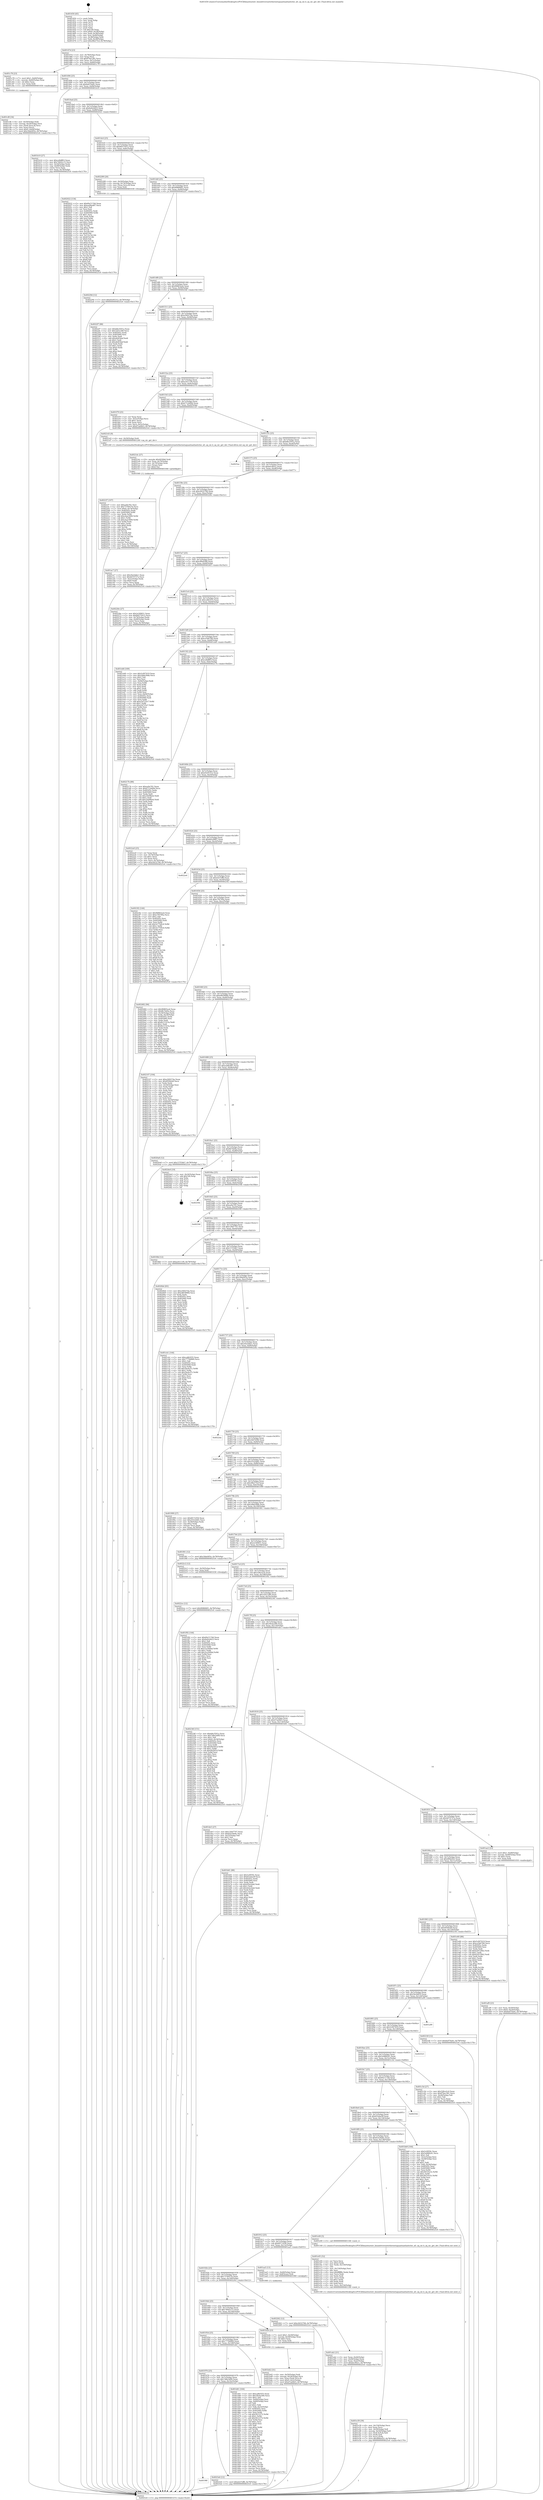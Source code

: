 digraph "0x401450" {
  label = "0x401450 (/mnt/c/Users/mathe/Desktop/tcc/POCII/binaries/extr_linuxdriversnetethernetaquantiaatlantichw_atl..aq_nic.h_aq_nic_get_dev_Final-ollvm.out::main(0))"
  labelloc = "t"
  node[shape=record]

  Entry [label="",width=0.3,height=0.3,shape=circle,fillcolor=black,style=filled]
  "0x40147d" [label="{
     0x40147d [23]\l
     | [instrs]\l
     &nbsp;&nbsp;0x40147d \<+3\>: mov -0x78(%rbp),%eax\l
     &nbsp;&nbsp;0x401480 \<+2\>: mov %eax,%ecx\l
     &nbsp;&nbsp;0x401482 \<+6\>: sub $0x87bec381,%ecx\l
     &nbsp;&nbsp;0x401488 \<+3\>: mov %eax,-0x7c(%rbp)\l
     &nbsp;&nbsp;0x40148b \<+3\>: mov %ecx,-0x80(%rbp)\l
     &nbsp;&nbsp;0x40148e \<+6\>: je 0000000000401c78 \<main+0x828\>\l
  }"]
  "0x401c78" [label="{
     0x401c78 [23]\l
     | [instrs]\l
     &nbsp;&nbsp;0x401c78 \<+7\>: movl $0x1,-0x60(%rbp)\l
     &nbsp;&nbsp;0x401c7f \<+4\>: movslq -0x60(%rbp),%rax\l
     &nbsp;&nbsp;0x401c83 \<+4\>: shl $0x2,%rax\l
     &nbsp;&nbsp;0x401c87 \<+3\>: mov %rax,%rdi\l
     &nbsp;&nbsp;0x401c8a \<+5\>: call 0000000000401050 \<malloc@plt\>\l
     | [calls]\l
     &nbsp;&nbsp;0x401050 \{1\} (unknown)\l
  }"]
  "0x401494" [label="{
     0x401494 [25]\l
     | [instrs]\l
     &nbsp;&nbsp;0x401494 \<+5\>: jmp 0000000000401499 \<main+0x49\>\l
     &nbsp;&nbsp;0x401499 \<+3\>: mov -0x7c(%rbp),%eax\l
     &nbsp;&nbsp;0x40149c \<+5\>: sub $0x8a970a0c,%eax\l
     &nbsp;&nbsp;0x4014a1 \<+6\>: mov %eax,-0x84(%rbp)\l
     &nbsp;&nbsp;0x4014a7 \<+6\>: je 0000000000401b10 \<main+0x6c0\>\l
  }"]
  Exit [label="",width=0.3,height=0.3,shape=circle,fillcolor=black,style=filled,peripheries=2]
  "0x401b10" [label="{
     0x401b10 [27]\l
     | [instrs]\l
     &nbsp;&nbsp;0x401b10 \<+5\>: mov $0xce8dff03,%eax\l
     &nbsp;&nbsp;0x401b15 \<+5\>: mov $0x74642c15,%ecx\l
     &nbsp;&nbsp;0x401b1a \<+3\>: mov -0x54(%rbp),%edx\l
     &nbsp;&nbsp;0x401b1d \<+3\>: cmp -0x48(%rbp),%edx\l
     &nbsp;&nbsp;0x401b20 \<+3\>: cmovl %ecx,%eax\l
     &nbsp;&nbsp;0x401b23 \<+3\>: mov %eax,-0x78(%rbp)\l
     &nbsp;&nbsp;0x401b26 \<+5\>: jmp 00000000004025c6 \<main+0x1176\>\l
  }"]
  "0x4014ad" [label="{
     0x4014ad [25]\l
     | [instrs]\l
     &nbsp;&nbsp;0x4014ad \<+5\>: jmp 00000000004014b2 \<main+0x62\>\l
     &nbsp;&nbsp;0x4014b2 \<+3\>: mov -0x7c(%rbp),%eax\l
     &nbsp;&nbsp;0x4014b5 \<+5\>: sub $0x8a9c6423,%eax\l
     &nbsp;&nbsp;0x4014ba \<+6\>: mov %eax,-0x88(%rbp)\l
     &nbsp;&nbsp;0x4014c0 \<+6\>: je 0000000000402022 \<main+0xbd2\>\l
  }"]
  "0x40198f" [label="{
     0x40198f\l
  }", style=dashed]
  "0x402022" [label="{
     0x402022 [134]\l
     | [instrs]\l
     &nbsp;&nbsp;0x402022 \<+5\>: mov $0x60a7c7d4,%eax\l
     &nbsp;&nbsp;0x402027 \<+5\>: mov $0xea08a487,%ecx\l
     &nbsp;&nbsp;0x40202c \<+2\>: mov $0x1,%dl\l
     &nbsp;&nbsp;0x40202e \<+2\>: xor %esi,%esi\l
     &nbsp;&nbsp;0x402030 \<+7\>: mov 0x40505c,%edi\l
     &nbsp;&nbsp;0x402037 \<+8\>: mov 0x405060,%r8d\l
     &nbsp;&nbsp;0x40203f \<+3\>: sub $0x1,%esi\l
     &nbsp;&nbsp;0x402042 \<+3\>: mov %edi,%r9d\l
     &nbsp;&nbsp;0x402045 \<+3\>: add %esi,%r9d\l
     &nbsp;&nbsp;0x402048 \<+4\>: imul %r9d,%edi\l
     &nbsp;&nbsp;0x40204c \<+3\>: and $0x1,%edi\l
     &nbsp;&nbsp;0x40204f \<+3\>: cmp $0x0,%edi\l
     &nbsp;&nbsp;0x402052 \<+4\>: sete %r10b\l
     &nbsp;&nbsp;0x402056 \<+4\>: cmp $0xa,%r8d\l
     &nbsp;&nbsp;0x40205a \<+4\>: setl %r11b\l
     &nbsp;&nbsp;0x40205e \<+3\>: mov %r10b,%bl\l
     &nbsp;&nbsp;0x402061 \<+3\>: xor $0xff,%bl\l
     &nbsp;&nbsp;0x402064 \<+3\>: mov %r11b,%r14b\l
     &nbsp;&nbsp;0x402067 \<+4\>: xor $0xff,%r14b\l
     &nbsp;&nbsp;0x40206b \<+3\>: xor $0x0,%dl\l
     &nbsp;&nbsp;0x40206e \<+3\>: mov %bl,%r15b\l
     &nbsp;&nbsp;0x402071 \<+4\>: and $0x0,%r15b\l
     &nbsp;&nbsp;0x402075 \<+3\>: and %dl,%r10b\l
     &nbsp;&nbsp;0x402078 \<+3\>: mov %r14b,%r12b\l
     &nbsp;&nbsp;0x40207b \<+4\>: and $0x0,%r12b\l
     &nbsp;&nbsp;0x40207f \<+3\>: and %dl,%r11b\l
     &nbsp;&nbsp;0x402082 \<+3\>: or %r10b,%r15b\l
     &nbsp;&nbsp;0x402085 \<+3\>: or %r11b,%r12b\l
     &nbsp;&nbsp;0x402088 \<+3\>: xor %r12b,%r15b\l
     &nbsp;&nbsp;0x40208b \<+3\>: or %r14b,%bl\l
     &nbsp;&nbsp;0x40208e \<+3\>: xor $0xff,%bl\l
     &nbsp;&nbsp;0x402091 \<+3\>: or $0x0,%dl\l
     &nbsp;&nbsp;0x402094 \<+2\>: and %dl,%bl\l
     &nbsp;&nbsp;0x402096 \<+3\>: or %bl,%r15b\l
     &nbsp;&nbsp;0x402099 \<+4\>: test $0x1,%r15b\l
     &nbsp;&nbsp;0x40209d \<+3\>: cmovne %ecx,%eax\l
     &nbsp;&nbsp;0x4020a0 \<+3\>: mov %eax,-0x78(%rbp)\l
     &nbsp;&nbsp;0x4020a3 \<+5\>: jmp 00000000004025c6 \<main+0x1176\>\l
  }"]
  "0x4014c6" [label="{
     0x4014c6 [25]\l
     | [instrs]\l
     &nbsp;&nbsp;0x4014c6 \<+5\>: jmp 00000000004014cb \<main+0x7b\>\l
     &nbsp;&nbsp;0x4014cb \<+3\>: mov -0x7c(%rbp),%eax\l
     &nbsp;&nbsp;0x4014ce \<+5\>: sub $0x8d575012,%eax\l
     &nbsp;&nbsp;0x4014d3 \<+6\>: mov %eax,-0x8c(%rbp)\l
     &nbsp;&nbsp;0x4014d9 \<+6\>: je 0000000000402289 \<main+0xe39\>\l
  }"]
  "0x4023e6" [label="{
     0x4023e6 [12]\l
     | [instrs]\l
     &nbsp;&nbsp;0x4023e6 \<+7\>: movl $0xdcb7eff6,-0x78(%rbp)\l
     &nbsp;&nbsp;0x4023ed \<+5\>: jmp 00000000004025c6 \<main+0x1176\>\l
  }"]
  "0x402289" [label="{
     0x402289 [20]\l
     | [instrs]\l
     &nbsp;&nbsp;0x402289 \<+4\>: mov -0x50(%rbp),%rax\l
     &nbsp;&nbsp;0x40228d \<+4\>: movslq -0x74(%rbp),%rcx\l
     &nbsp;&nbsp;0x402291 \<+4\>: mov (%rax,%rcx,8),%rax\l
     &nbsp;&nbsp;0x402295 \<+3\>: mov %rax,%rdi\l
     &nbsp;&nbsp;0x402298 \<+5\>: call 0000000000401030 \<free@plt\>\l
     | [calls]\l
     &nbsp;&nbsp;0x401030 \{1\} (unknown)\l
  }"]
  "0x4014df" [label="{
     0x4014df [25]\l
     | [instrs]\l
     &nbsp;&nbsp;0x4014df \<+5\>: jmp 00000000004014e4 \<main+0x94\>\l
     &nbsp;&nbsp;0x4014e4 \<+3\>: mov -0x7c(%rbp),%eax\l
     &nbsp;&nbsp;0x4014e7 \<+5\>: sub $0x908666f1,%eax\l
     &nbsp;&nbsp;0x4014ec \<+6\>: mov %eax,-0x90(%rbp)\l
     &nbsp;&nbsp;0x4014f2 \<+6\>: je 00000000004022f7 \<main+0xea7\>\l
  }"]
  "0x4022ce" [label="{
     0x4022ce [12]\l
     | [instrs]\l
     &nbsp;&nbsp;0x4022ce \<+7\>: movl $0x908666f1,-0x78(%rbp)\l
     &nbsp;&nbsp;0x4022d5 \<+5\>: jmp 00000000004025c6 \<main+0x1176\>\l
  }"]
  "0x4022f7" [label="{
     0x4022f7 [88]\l
     | [instrs]\l
     &nbsp;&nbsp;0x4022f7 \<+5\>: mov $0xb8e3501a,%eax\l
     &nbsp;&nbsp;0x4022fc \<+5\>: mov $0x32f51280,%ecx\l
     &nbsp;&nbsp;0x402301 \<+7\>: mov 0x40505c,%edx\l
     &nbsp;&nbsp;0x402308 \<+7\>: mov 0x405060,%esi\l
     &nbsp;&nbsp;0x40230f \<+2\>: mov %edx,%edi\l
     &nbsp;&nbsp;0x402311 \<+6\>: add $0xafe83daf,%edi\l
     &nbsp;&nbsp;0x402317 \<+3\>: sub $0x1,%edi\l
     &nbsp;&nbsp;0x40231a \<+6\>: sub $0xafe83daf,%edi\l
     &nbsp;&nbsp;0x402320 \<+3\>: imul %edi,%edx\l
     &nbsp;&nbsp;0x402323 \<+3\>: and $0x1,%edx\l
     &nbsp;&nbsp;0x402326 \<+3\>: cmp $0x0,%edx\l
     &nbsp;&nbsp;0x402329 \<+4\>: sete %r8b\l
     &nbsp;&nbsp;0x40232d \<+3\>: cmp $0xa,%esi\l
     &nbsp;&nbsp;0x402330 \<+4\>: setl %r9b\l
     &nbsp;&nbsp;0x402334 \<+3\>: mov %r8b,%r10b\l
     &nbsp;&nbsp;0x402337 \<+3\>: and %r9b,%r10b\l
     &nbsp;&nbsp;0x40233a \<+3\>: xor %r9b,%r8b\l
     &nbsp;&nbsp;0x40233d \<+3\>: or %r8b,%r10b\l
     &nbsp;&nbsp;0x402340 \<+4\>: test $0x1,%r10b\l
     &nbsp;&nbsp;0x402344 \<+3\>: cmovne %ecx,%eax\l
     &nbsp;&nbsp;0x402347 \<+3\>: mov %eax,-0x78(%rbp)\l
     &nbsp;&nbsp;0x40234a \<+5\>: jmp 00000000004025c6 \<main+0x1176\>\l
  }"]
  "0x4014f8" [label="{
     0x4014f8 [25]\l
     | [instrs]\l
     &nbsp;&nbsp;0x4014f8 \<+5\>: jmp 00000000004014fd \<main+0xad\>\l
     &nbsp;&nbsp;0x4014fd \<+3\>: mov -0x7c(%rbp),%eax\l
     &nbsp;&nbsp;0x401500 \<+5\>: sub $0x96865ea4,%eax\l
     &nbsp;&nbsp;0x401505 \<+6\>: mov %eax,-0x94(%rbp)\l
     &nbsp;&nbsp;0x40150b \<+6\>: je 00000000004025bf \<main+0x116f\>\l
  }"]
  "0x40229d" [label="{
     0x40229d [12]\l
     | [instrs]\l
     &nbsp;&nbsp;0x40229d \<+7\>: movl $0xd5e95312,-0x78(%rbp)\l
     &nbsp;&nbsp;0x4022a4 \<+5\>: jmp 00000000004025c6 \<main+0x1176\>\l
  }"]
  "0x4025bf" [label="{
     0x4025bf\l
  }", style=dashed]
  "0x401511" [label="{
     0x401511 [25]\l
     | [instrs]\l
     &nbsp;&nbsp;0x401511 \<+5\>: jmp 0000000000401516 \<main+0xc6\>\l
     &nbsp;&nbsp;0x401516 \<+3\>: mov -0x7c(%rbp),%eax\l
     &nbsp;&nbsp;0x401519 \<+5\>: sub $0xa56027da,%eax\l
     &nbsp;&nbsp;0x40151e \<+6\>: mov %eax,-0x98(%rbp)\l
     &nbsp;&nbsp;0x401524 \<+6\>: je 000000000040254e \<main+0x10fe\>\l
  }"]
  "0x4021f7" [label="{
     0x4021f7 [107]\l
     | [instrs]\l
     &nbsp;&nbsp;0x4021f7 \<+5\>: mov $0xaa9a761,%esi\l
     &nbsp;&nbsp;0x4021fc \<+5\>: mov $0x7376057b,%ecx\l
     &nbsp;&nbsp;0x402201 \<+7\>: movl $0x0,-0x74(%rbp)\l
     &nbsp;&nbsp;0x402208 \<+7\>: mov 0x40505c,%edx\l
     &nbsp;&nbsp;0x40220f \<+8\>: mov 0x405060,%r8d\l
     &nbsp;&nbsp;0x402217 \<+3\>: mov %edx,%r9d\l
     &nbsp;&nbsp;0x40221a \<+7\>: add $0xcbae3000,%r9d\l
     &nbsp;&nbsp;0x402221 \<+4\>: sub $0x1,%r9d\l
     &nbsp;&nbsp;0x402225 \<+7\>: sub $0xcbae3000,%r9d\l
     &nbsp;&nbsp;0x40222c \<+4\>: imul %r9d,%edx\l
     &nbsp;&nbsp;0x402230 \<+3\>: and $0x1,%edx\l
     &nbsp;&nbsp;0x402233 \<+3\>: cmp $0x0,%edx\l
     &nbsp;&nbsp;0x402236 \<+4\>: sete %r10b\l
     &nbsp;&nbsp;0x40223a \<+4\>: cmp $0xa,%r8d\l
     &nbsp;&nbsp;0x40223e \<+4\>: setl %r11b\l
     &nbsp;&nbsp;0x402242 \<+3\>: mov %r10b,%bl\l
     &nbsp;&nbsp;0x402245 \<+3\>: and %r11b,%bl\l
     &nbsp;&nbsp;0x402248 \<+3\>: xor %r11b,%r10b\l
     &nbsp;&nbsp;0x40224b \<+3\>: or %r10b,%bl\l
     &nbsp;&nbsp;0x40224e \<+3\>: test $0x1,%bl\l
     &nbsp;&nbsp;0x402251 \<+3\>: cmovne %ecx,%esi\l
     &nbsp;&nbsp;0x402254 \<+3\>: mov %esi,-0x78(%rbp)\l
     &nbsp;&nbsp;0x402257 \<+6\>: mov %eax,-0x158(%rbp)\l
     &nbsp;&nbsp;0x40225d \<+5\>: jmp 00000000004025c6 \<main+0x1176\>\l
  }"]
  "0x40254e" [label="{
     0x40254e\l
  }", style=dashed]
  "0x40152a" [label="{
     0x40152a [25]\l
     | [instrs]\l
     &nbsp;&nbsp;0x40152a \<+5\>: jmp 000000000040152f \<main+0xdf\>\l
     &nbsp;&nbsp;0x40152f \<+3\>: mov -0x7c(%rbp),%eax\l
     &nbsp;&nbsp;0x401532 \<+5\>: sub $0xac6111f0,%eax\l
     &nbsp;&nbsp;0x401537 \<+6\>: mov %eax,-0x9c(%rbp)\l
     &nbsp;&nbsp;0x40153d \<+6\>: je 0000000000401f79 \<main+0xb29\>\l
  }"]
  "0x4021dc" [label="{
     0x4021dc [27]\l
     | [instrs]\l
     &nbsp;&nbsp;0x4021dc \<+10\>: movabs $0x4030b6,%rdi\l
     &nbsp;&nbsp;0x4021e6 \<+4\>: mov %rax,-0x70(%rbp)\l
     &nbsp;&nbsp;0x4021ea \<+4\>: mov -0x70(%rbp),%rax\l
     &nbsp;&nbsp;0x4021ee \<+2\>: mov (%rax),%esi\l
     &nbsp;&nbsp;0x4021f0 \<+2\>: mov $0x0,%al\l
     &nbsp;&nbsp;0x4021f2 \<+5\>: call 0000000000401040 \<printf@plt\>\l
     | [calls]\l
     &nbsp;&nbsp;0x401040 \{1\} (unknown)\l
  }"]
  "0x401f79" [label="{
     0x401f79 [25]\l
     | [instrs]\l
     &nbsp;&nbsp;0x401f79 \<+2\>: xor %eax,%eax\l
     &nbsp;&nbsp;0x401f7b \<+3\>: mov -0x5c(%rbp),%ecx\l
     &nbsp;&nbsp;0x401f7e \<+3\>: sub $0x1,%eax\l
     &nbsp;&nbsp;0x401f81 \<+2\>: sub %eax,%ecx\l
     &nbsp;&nbsp;0x401f83 \<+3\>: mov %ecx,-0x5c(%rbp)\l
     &nbsp;&nbsp;0x401f86 \<+7\>: movl $0x47ae6fe5,-0x78(%rbp)\l
     &nbsp;&nbsp;0x401f8d \<+5\>: jmp 00000000004025c6 \<main+0x1176\>\l
  }"]
  "0x401543" [label="{
     0x401543 [25]\l
     | [instrs]\l
     &nbsp;&nbsp;0x401543 \<+5\>: jmp 0000000000401548 \<main+0xf8\>\l
     &nbsp;&nbsp;0x401548 \<+3\>: mov -0x7c(%rbp),%eax\l
     &nbsp;&nbsp;0x40154b \<+5\>: sub $0xb712d49d,%eax\l
     &nbsp;&nbsp;0x401550 \<+6\>: mov %eax,-0xa0(%rbp)\l
     &nbsp;&nbsp;0x401556 \<+6\>: je 00000000004021d3 \<main+0xd83\>\l
  }"]
  "0x401e39" [label="{
     0x401e39 [39]\l
     | [instrs]\l
     &nbsp;&nbsp;0x401e39 \<+6\>: mov -0x154(%rbp),%ecx\l
     &nbsp;&nbsp;0x401e3f \<+3\>: imul %eax,%ecx\l
     &nbsp;&nbsp;0x401e42 \<+4\>: mov -0x50(%rbp),%r8\l
     &nbsp;&nbsp;0x401e46 \<+4\>: movslq -0x54(%rbp),%r9\l
     &nbsp;&nbsp;0x401e4a \<+4\>: mov (%r8,%r9,8),%r8\l
     &nbsp;&nbsp;0x401e4e \<+3\>: mov (%r8),%r8\l
     &nbsp;&nbsp;0x401e51 \<+3\>: mov %ecx,(%r8)\l
     &nbsp;&nbsp;0x401e54 \<+7\>: movl $0x4f0bef22,-0x78(%rbp)\l
     &nbsp;&nbsp;0x401e5b \<+5\>: jmp 00000000004025c6 \<main+0x1176\>\l
  }"]
  "0x4021d3" [label="{
     0x4021d3 [9]\l
     | [instrs]\l
     &nbsp;&nbsp;0x4021d3 \<+4\>: mov -0x50(%rbp),%rdi\l
     &nbsp;&nbsp;0x4021d7 \<+5\>: call 0000000000401240 \<aq_nic_get_dev\>\l
     | [calls]\l
     &nbsp;&nbsp;0x401240 \{1\} (/mnt/c/Users/mathe/Desktop/tcc/POCII/binaries/extr_linuxdriversnetethernetaquantiaatlantichw_atl..aq_nic.h_aq_nic_get_dev_Final-ollvm.out::aq_nic_get_dev)\l
  }"]
  "0x40155c" [label="{
     0x40155c [25]\l
     | [instrs]\l
     &nbsp;&nbsp;0x40155c \<+5\>: jmp 0000000000401561 \<main+0x111\>\l
     &nbsp;&nbsp;0x401561 \<+3\>: mov -0x7c(%rbp),%eax\l
     &nbsp;&nbsp;0x401564 \<+5\>: sub $0xb8e3501a,%eax\l
     &nbsp;&nbsp;0x401569 \<+6\>: mov %eax,-0xa4(%rbp)\l
     &nbsp;&nbsp;0x40156f \<+6\>: je 00000000004025ac \<main+0x115c\>\l
  }"]
  "0x401e05" [label="{
     0x401e05 [52]\l
     | [instrs]\l
     &nbsp;&nbsp;0x401e05 \<+2\>: xor %ecx,%ecx\l
     &nbsp;&nbsp;0x401e07 \<+5\>: mov $0x2,%edx\l
     &nbsp;&nbsp;0x401e0c \<+6\>: mov %edx,-0x150(%rbp)\l
     &nbsp;&nbsp;0x401e12 \<+1\>: cltd\l
     &nbsp;&nbsp;0x401e13 \<+6\>: mov -0x150(%rbp),%esi\l
     &nbsp;&nbsp;0x401e19 \<+2\>: idiv %esi\l
     &nbsp;&nbsp;0x401e1b \<+6\>: imul $0xfffffffe,%edx,%edx\l
     &nbsp;&nbsp;0x401e21 \<+2\>: mov %ecx,%edi\l
     &nbsp;&nbsp;0x401e23 \<+2\>: sub %edx,%edi\l
     &nbsp;&nbsp;0x401e25 \<+2\>: mov %ecx,%edx\l
     &nbsp;&nbsp;0x401e27 \<+3\>: sub $0x1,%edx\l
     &nbsp;&nbsp;0x401e2a \<+2\>: add %edx,%edi\l
     &nbsp;&nbsp;0x401e2c \<+2\>: sub %edi,%ecx\l
     &nbsp;&nbsp;0x401e2e \<+6\>: mov %ecx,-0x154(%rbp)\l
     &nbsp;&nbsp;0x401e34 \<+5\>: call 0000000000401160 \<next_i\>\l
     | [calls]\l
     &nbsp;&nbsp;0x401160 \{1\} (/mnt/c/Users/mathe/Desktop/tcc/POCII/binaries/extr_linuxdriversnetethernetaquantiaatlantichw_atl..aq_nic.h_aq_nic_get_dev_Final-ollvm.out::next_i)\l
  }"]
  "0x4025ac" [label="{
     0x4025ac\l
  }", style=dashed]
  "0x401575" [label="{
     0x401575 [25]\l
     | [instrs]\l
     &nbsp;&nbsp;0x401575 \<+5\>: jmp 000000000040157a \<main+0x12a\>\l
     &nbsp;&nbsp;0x40157a \<+3\>: mov -0x7c(%rbp),%eax\l
     &nbsp;&nbsp;0x40157d \<+5\>: sub $0xbec9f2cc,%eax\l
     &nbsp;&nbsp;0x401582 \<+6\>: mov %eax,-0xa8(%rbp)\l
     &nbsp;&nbsp;0x401588 \<+6\>: je 0000000000401ac7 \<main+0x677\>\l
  }"]
  "0x401976" [label="{
     0x401976 [25]\l
     | [instrs]\l
     &nbsp;&nbsp;0x401976 \<+5\>: jmp 000000000040197b \<main+0x52b\>\l
     &nbsp;&nbsp;0x40197b \<+3\>: mov -0x7c(%rbp),%eax\l
     &nbsp;&nbsp;0x40197e \<+5\>: sub $0x7d8e5d08,%eax\l
     &nbsp;&nbsp;0x401983 \<+6\>: mov %eax,-0x14c(%rbp)\l
     &nbsp;&nbsp;0x401989 \<+6\>: je 00000000004023e6 \<main+0xf96\>\l
  }"]
  "0x401ac7" [label="{
     0x401ac7 [27]\l
     | [instrs]\l
     &nbsp;&nbsp;0x401ac7 \<+5\>: mov $0x20a5dde1,%eax\l
     &nbsp;&nbsp;0x401acc \<+5\>: mov $0x4d74727a,%ecx\l
     &nbsp;&nbsp;0x401ad1 \<+3\>: mov -0x2c(%rbp),%edx\l
     &nbsp;&nbsp;0x401ad4 \<+3\>: cmp $0x0,%edx\l
     &nbsp;&nbsp;0x401ad7 \<+3\>: cmove %ecx,%eax\l
     &nbsp;&nbsp;0x401ada \<+3\>: mov %eax,-0x78(%rbp)\l
     &nbsp;&nbsp;0x401add \<+5\>: jmp 00000000004025c6 \<main+0x1176\>\l
  }"]
  "0x40158e" [label="{
     0x40158e [25]\l
     | [instrs]\l
     &nbsp;&nbsp;0x40158e \<+5\>: jmp 0000000000401593 \<main+0x143\>\l
     &nbsp;&nbsp;0x401593 \<+3\>: mov -0x7c(%rbp),%eax\l
     &nbsp;&nbsp;0x401596 \<+5\>: sub $0xc6432766,%eax\l
     &nbsp;&nbsp;0x40159b \<+6\>: mov %eax,-0xac(%rbp)\l
     &nbsp;&nbsp;0x4015a1 \<+6\>: je 000000000040226e \<main+0xe1e\>\l
  }"]
  "0x401d41" [label="{
     0x401d41 [164]\l
     | [instrs]\l
     &nbsp;&nbsp;0x401d41 \<+5\>: mov $0xca8b5f35,%eax\l
     &nbsp;&nbsp;0x401d46 \<+5\>: mov $0x39cba300,%ecx\l
     &nbsp;&nbsp;0x401d4b \<+2\>: mov $0x1,%dl\l
     &nbsp;&nbsp;0x401d4d \<+3\>: mov -0x64(%rbp),%esi\l
     &nbsp;&nbsp;0x401d50 \<+3\>: cmp -0x60(%rbp),%esi\l
     &nbsp;&nbsp;0x401d53 \<+4\>: setl %dil\l
     &nbsp;&nbsp;0x401d57 \<+4\>: and $0x1,%dil\l
     &nbsp;&nbsp;0x401d5b \<+4\>: mov %dil,-0x25(%rbp)\l
     &nbsp;&nbsp;0x401d5f \<+7\>: mov 0x40505c,%esi\l
     &nbsp;&nbsp;0x401d66 \<+8\>: mov 0x405060,%r8d\l
     &nbsp;&nbsp;0x401d6e \<+3\>: mov %esi,%r9d\l
     &nbsp;&nbsp;0x401d71 \<+7\>: sub $0x5612372,%r9d\l
     &nbsp;&nbsp;0x401d78 \<+4\>: sub $0x1,%r9d\l
     &nbsp;&nbsp;0x401d7c \<+7\>: add $0x5612372,%r9d\l
     &nbsp;&nbsp;0x401d83 \<+4\>: imul %r9d,%esi\l
     &nbsp;&nbsp;0x401d87 \<+3\>: and $0x1,%esi\l
     &nbsp;&nbsp;0x401d8a \<+3\>: cmp $0x0,%esi\l
     &nbsp;&nbsp;0x401d8d \<+4\>: sete %dil\l
     &nbsp;&nbsp;0x401d91 \<+4\>: cmp $0xa,%r8d\l
     &nbsp;&nbsp;0x401d95 \<+4\>: setl %r10b\l
     &nbsp;&nbsp;0x401d99 \<+3\>: mov %dil,%r11b\l
     &nbsp;&nbsp;0x401d9c \<+4\>: xor $0xff,%r11b\l
     &nbsp;&nbsp;0x401da0 \<+3\>: mov %r10b,%bl\l
     &nbsp;&nbsp;0x401da3 \<+3\>: xor $0xff,%bl\l
     &nbsp;&nbsp;0x401da6 \<+3\>: xor $0x1,%dl\l
     &nbsp;&nbsp;0x401da9 \<+3\>: mov %r11b,%r14b\l
     &nbsp;&nbsp;0x401dac \<+4\>: and $0xff,%r14b\l
     &nbsp;&nbsp;0x401db0 \<+3\>: and %dl,%dil\l
     &nbsp;&nbsp;0x401db3 \<+3\>: mov %bl,%r15b\l
     &nbsp;&nbsp;0x401db6 \<+4\>: and $0xff,%r15b\l
     &nbsp;&nbsp;0x401dba \<+3\>: and %dl,%r10b\l
     &nbsp;&nbsp;0x401dbd \<+3\>: or %dil,%r14b\l
     &nbsp;&nbsp;0x401dc0 \<+3\>: or %r10b,%r15b\l
     &nbsp;&nbsp;0x401dc3 \<+3\>: xor %r15b,%r14b\l
     &nbsp;&nbsp;0x401dc6 \<+3\>: or %bl,%r11b\l
     &nbsp;&nbsp;0x401dc9 \<+4\>: xor $0xff,%r11b\l
     &nbsp;&nbsp;0x401dcd \<+3\>: or $0x1,%dl\l
     &nbsp;&nbsp;0x401dd0 \<+3\>: and %dl,%r11b\l
     &nbsp;&nbsp;0x401dd3 \<+3\>: or %r11b,%r14b\l
     &nbsp;&nbsp;0x401dd6 \<+4\>: test $0x1,%r14b\l
     &nbsp;&nbsp;0x401dda \<+3\>: cmovne %ecx,%eax\l
     &nbsp;&nbsp;0x401ddd \<+3\>: mov %eax,-0x78(%rbp)\l
     &nbsp;&nbsp;0x401de0 \<+5\>: jmp 00000000004025c6 \<main+0x1176\>\l
  }"]
  "0x40226e" [label="{
     0x40226e [27]\l
     | [instrs]\l
     &nbsp;&nbsp;0x40226e \<+5\>: mov $0x2e5f0851,%eax\l
     &nbsp;&nbsp;0x402273 \<+5\>: mov $0x8d575012,%ecx\l
     &nbsp;&nbsp;0x402278 \<+3\>: mov -0x74(%rbp),%edx\l
     &nbsp;&nbsp;0x40227b \<+3\>: cmp -0x48(%rbp),%edx\l
     &nbsp;&nbsp;0x40227e \<+3\>: cmovl %ecx,%eax\l
     &nbsp;&nbsp;0x402281 \<+3\>: mov %eax,-0x78(%rbp)\l
     &nbsp;&nbsp;0x402284 \<+5\>: jmp 00000000004025c6 \<main+0x1176\>\l
  }"]
  "0x4015a7" [label="{
     0x4015a7 [25]\l
     | [instrs]\l
     &nbsp;&nbsp;0x4015a7 \<+5\>: jmp 00000000004015ac \<main+0x15c\>\l
     &nbsp;&nbsp;0x4015ac \<+3\>: mov -0x7c(%rbp),%eax\l
     &nbsp;&nbsp;0x4015af \<+5\>: sub $0xc89e6588,%eax\l
     &nbsp;&nbsp;0x4015b4 \<+6\>: mov %eax,-0xb0(%rbp)\l
     &nbsp;&nbsp;0x4015ba \<+6\>: je 00000000004024f3 \<main+0x10a3\>\l
  }"]
  "0x401c8f" [label="{
     0x401c8f [34]\l
     | [instrs]\l
     &nbsp;&nbsp;0x401c8f \<+4\>: mov -0x50(%rbp),%rdi\l
     &nbsp;&nbsp;0x401c93 \<+4\>: movslq -0x54(%rbp),%rcx\l
     &nbsp;&nbsp;0x401c97 \<+4\>: mov (%rdi,%rcx,8),%rcx\l
     &nbsp;&nbsp;0x401c9b \<+3\>: mov %rax,(%rcx)\l
     &nbsp;&nbsp;0x401c9e \<+7\>: movl $0x0,-0x64(%rbp)\l
     &nbsp;&nbsp;0x401ca5 \<+7\>: movl $0x18de005e,-0x78(%rbp)\l
     &nbsp;&nbsp;0x401cac \<+5\>: jmp 00000000004025c6 \<main+0x1176\>\l
  }"]
  "0x4024f3" [label="{
     0x4024f3\l
  }", style=dashed]
  "0x4015c0" [label="{
     0x4015c0 [25]\l
     | [instrs]\l
     &nbsp;&nbsp;0x4015c0 \<+5\>: jmp 00000000004015c5 \<main+0x175\>\l
     &nbsp;&nbsp;0x4015c5 \<+3\>: mov -0x7c(%rbp),%eax\l
     &nbsp;&nbsp;0x4015c8 \<+5\>: sub $0xca8b5f35,%eax\l
     &nbsp;&nbsp;0x4015cd \<+6\>: mov %eax,-0xb4(%rbp)\l
     &nbsp;&nbsp;0x4015d3 \<+6\>: je 0000000000402517 \<main+0x10c7\>\l
  }"]
  "0x401b42" [label="{
     0x401b42 [31]\l
     | [instrs]\l
     &nbsp;&nbsp;0x401b42 \<+4\>: mov -0x50(%rbp),%rdi\l
     &nbsp;&nbsp;0x401b46 \<+4\>: movslq -0x54(%rbp),%rcx\l
     &nbsp;&nbsp;0x401b4a \<+4\>: mov %rax,(%rdi,%rcx,8)\l
     &nbsp;&nbsp;0x401b4e \<+7\>: movl $0x0,-0x5c(%rbp)\l
     &nbsp;&nbsp;0x401b55 \<+7\>: movl $0x47ae6fe5,-0x78(%rbp)\l
     &nbsp;&nbsp;0x401b5c \<+5\>: jmp 00000000004025c6 \<main+0x1176\>\l
  }"]
  "0x402517" [label="{
     0x402517\l
  }", style=dashed]
  "0x4015d9" [label="{
     0x4015d9 [25]\l
     | [instrs]\l
     &nbsp;&nbsp;0x4015d9 \<+5\>: jmp 00000000004015de \<main+0x18e\>\l
     &nbsp;&nbsp;0x4015de \<+3\>: mov -0x7c(%rbp),%eax\l
     &nbsp;&nbsp;0x4015e1 \<+5\>: sub $0xce5b6768,%eax\l
     &nbsp;&nbsp;0x4015e6 \<+6\>: mov %eax,-0xb8(%rbp)\l
     &nbsp;&nbsp;0x4015ec \<+6\>: je 0000000000401eb8 \<main+0xa68\>\l
  }"]
  "0x40195d" [label="{
     0x40195d [25]\l
     | [instrs]\l
     &nbsp;&nbsp;0x40195d \<+5\>: jmp 0000000000401962 \<main+0x512\>\l
     &nbsp;&nbsp;0x401962 \<+3\>: mov -0x7c(%rbp),%eax\l
     &nbsp;&nbsp;0x401965 \<+5\>: sub $0x7779d969,%eax\l
     &nbsp;&nbsp;0x40196a \<+6\>: mov %eax,-0x148(%rbp)\l
     &nbsp;&nbsp;0x401970 \<+6\>: je 0000000000401d41 \<main+0x8f1\>\l
  }"]
  "0x401eb8" [label="{
     0x401eb8 [169]\l
     | [instrs]\l
     &nbsp;&nbsp;0x401eb8 \<+5\>: mov $0x5c007419,%eax\l
     &nbsp;&nbsp;0x401ebd \<+5\>: mov $0x2dbb39db,%ecx\l
     &nbsp;&nbsp;0x401ec2 \<+2\>: mov $0x1,%dl\l
     &nbsp;&nbsp;0x401ec4 \<+2\>: xor %esi,%esi\l
     &nbsp;&nbsp;0x401ec6 \<+3\>: mov -0x64(%rbp),%edi\l
     &nbsp;&nbsp;0x401ec9 \<+3\>: mov %esi,%r8d\l
     &nbsp;&nbsp;0x401ecc \<+3\>: sub %edi,%r8d\l
     &nbsp;&nbsp;0x401ecf \<+2\>: mov %esi,%edi\l
     &nbsp;&nbsp;0x401ed1 \<+3\>: sub $0x1,%edi\l
     &nbsp;&nbsp;0x401ed4 \<+3\>: add %edi,%r8d\l
     &nbsp;&nbsp;0x401ed7 \<+3\>: sub %r8d,%esi\l
     &nbsp;&nbsp;0x401eda \<+3\>: mov %esi,-0x64(%rbp)\l
     &nbsp;&nbsp;0x401edd \<+7\>: mov 0x40505c,%esi\l
     &nbsp;&nbsp;0x401ee4 \<+7\>: mov 0x405060,%edi\l
     &nbsp;&nbsp;0x401eeb \<+3\>: mov %esi,%r8d\l
     &nbsp;&nbsp;0x401eee \<+7\>: add $0xa5d725e7,%r8d\l
     &nbsp;&nbsp;0x401ef5 \<+4\>: sub $0x1,%r8d\l
     &nbsp;&nbsp;0x401ef9 \<+7\>: sub $0xa5d725e7,%r8d\l
     &nbsp;&nbsp;0x401f00 \<+4\>: imul %r8d,%esi\l
     &nbsp;&nbsp;0x401f04 \<+3\>: and $0x1,%esi\l
     &nbsp;&nbsp;0x401f07 \<+3\>: cmp $0x0,%esi\l
     &nbsp;&nbsp;0x401f0a \<+4\>: sete %r9b\l
     &nbsp;&nbsp;0x401f0e \<+3\>: cmp $0xa,%edi\l
     &nbsp;&nbsp;0x401f11 \<+4\>: setl %r10b\l
     &nbsp;&nbsp;0x401f15 \<+3\>: mov %r9b,%r11b\l
     &nbsp;&nbsp;0x401f18 \<+4\>: xor $0xff,%r11b\l
     &nbsp;&nbsp;0x401f1c \<+3\>: mov %r10b,%bl\l
     &nbsp;&nbsp;0x401f1f \<+3\>: xor $0xff,%bl\l
     &nbsp;&nbsp;0x401f22 \<+3\>: xor $0x1,%dl\l
     &nbsp;&nbsp;0x401f25 \<+3\>: mov %r11b,%r14b\l
     &nbsp;&nbsp;0x401f28 \<+4\>: and $0xff,%r14b\l
     &nbsp;&nbsp;0x401f2c \<+3\>: and %dl,%r9b\l
     &nbsp;&nbsp;0x401f2f \<+3\>: mov %bl,%r15b\l
     &nbsp;&nbsp;0x401f32 \<+4\>: and $0xff,%r15b\l
     &nbsp;&nbsp;0x401f36 \<+3\>: and %dl,%r10b\l
     &nbsp;&nbsp;0x401f39 \<+3\>: or %r9b,%r14b\l
     &nbsp;&nbsp;0x401f3c \<+3\>: or %r10b,%r15b\l
     &nbsp;&nbsp;0x401f3f \<+3\>: xor %r15b,%r14b\l
     &nbsp;&nbsp;0x401f42 \<+3\>: or %bl,%r11b\l
     &nbsp;&nbsp;0x401f45 \<+4\>: xor $0xff,%r11b\l
     &nbsp;&nbsp;0x401f49 \<+3\>: or $0x1,%dl\l
     &nbsp;&nbsp;0x401f4c \<+3\>: and %dl,%r11b\l
     &nbsp;&nbsp;0x401f4f \<+3\>: or %r11b,%r14b\l
     &nbsp;&nbsp;0x401f52 \<+4\>: test $0x1,%r14b\l
     &nbsp;&nbsp;0x401f56 \<+3\>: cmovne %ecx,%eax\l
     &nbsp;&nbsp;0x401f59 \<+3\>: mov %eax,-0x78(%rbp)\l
     &nbsp;&nbsp;0x401f5c \<+5\>: jmp 00000000004025c6 \<main+0x1176\>\l
  }"]
  "0x4015f2" [label="{
     0x4015f2 [25]\l
     | [instrs]\l
     &nbsp;&nbsp;0x4015f2 \<+5\>: jmp 00000000004015f7 \<main+0x1a7\>\l
     &nbsp;&nbsp;0x4015f7 \<+3\>: mov -0x7c(%rbp),%eax\l
     &nbsp;&nbsp;0x4015fa \<+5\>: sub $0xce8dff03,%eax\l
     &nbsp;&nbsp;0x4015ff \<+6\>: mov %eax,-0xbc(%rbp)\l
     &nbsp;&nbsp;0x401605 \<+6\>: je 000000000040217b \<main+0xd2b\>\l
  }"]
  "0x401b2b" [label="{
     0x401b2b [23]\l
     | [instrs]\l
     &nbsp;&nbsp;0x401b2b \<+7\>: movl $0x1,-0x58(%rbp)\l
     &nbsp;&nbsp;0x401b32 \<+4\>: movslq -0x58(%rbp),%rax\l
     &nbsp;&nbsp;0x401b36 \<+4\>: shl $0x3,%rax\l
     &nbsp;&nbsp;0x401b3a \<+3\>: mov %rax,%rdi\l
     &nbsp;&nbsp;0x401b3d \<+5\>: call 0000000000401050 \<malloc@plt\>\l
     | [calls]\l
     &nbsp;&nbsp;0x401050 \{1\} (unknown)\l
  }"]
  "0x40217b" [label="{
     0x40217b [88]\l
     | [instrs]\l
     &nbsp;&nbsp;0x40217b \<+5\>: mov $0xaa9a761,%eax\l
     &nbsp;&nbsp;0x402180 \<+5\>: mov $0xb712d49d,%ecx\l
     &nbsp;&nbsp;0x402185 \<+7\>: mov 0x40505c,%edx\l
     &nbsp;&nbsp;0x40218c \<+7\>: mov 0x405060,%esi\l
     &nbsp;&nbsp;0x402193 \<+2\>: mov %edx,%edi\l
     &nbsp;&nbsp;0x402195 \<+6\>: sub $0x25b9fbeb,%edi\l
     &nbsp;&nbsp;0x40219b \<+3\>: sub $0x1,%edi\l
     &nbsp;&nbsp;0x40219e \<+6\>: add $0x25b9fbeb,%edi\l
     &nbsp;&nbsp;0x4021a4 \<+3\>: imul %edi,%edx\l
     &nbsp;&nbsp;0x4021a7 \<+3\>: and $0x1,%edx\l
     &nbsp;&nbsp;0x4021aa \<+3\>: cmp $0x0,%edx\l
     &nbsp;&nbsp;0x4021ad \<+4\>: sete %r8b\l
     &nbsp;&nbsp;0x4021b1 \<+3\>: cmp $0xa,%esi\l
     &nbsp;&nbsp;0x4021b4 \<+4\>: setl %r9b\l
     &nbsp;&nbsp;0x4021b8 \<+3\>: mov %r8b,%r10b\l
     &nbsp;&nbsp;0x4021bb \<+3\>: and %r9b,%r10b\l
     &nbsp;&nbsp;0x4021be \<+3\>: xor %r9b,%r8b\l
     &nbsp;&nbsp;0x4021c1 \<+3\>: or %r8b,%r10b\l
     &nbsp;&nbsp;0x4021c4 \<+4\>: test $0x1,%r10b\l
     &nbsp;&nbsp;0x4021c8 \<+3\>: cmovne %ecx,%eax\l
     &nbsp;&nbsp;0x4021cb \<+3\>: mov %eax,-0x78(%rbp)\l
     &nbsp;&nbsp;0x4021ce \<+5\>: jmp 00000000004025c6 \<main+0x1176\>\l
  }"]
  "0x40160b" [label="{
     0x40160b [25]\l
     | [instrs]\l
     &nbsp;&nbsp;0x40160b \<+5\>: jmp 0000000000401610 \<main+0x1c0\>\l
     &nbsp;&nbsp;0x401610 \<+3\>: mov -0x7c(%rbp),%eax\l
     &nbsp;&nbsp;0x401613 \<+5\>: sub $0xd5e95312,%eax\l
     &nbsp;&nbsp;0x401618 \<+6\>: mov %eax,-0xc0(%rbp)\l
     &nbsp;&nbsp;0x40161e \<+6\>: je 00000000004022a9 \<main+0xe59\>\l
  }"]
  "0x401944" [label="{
     0x401944 [25]\l
     | [instrs]\l
     &nbsp;&nbsp;0x401944 \<+5\>: jmp 0000000000401949 \<main+0x4f9\>\l
     &nbsp;&nbsp;0x401949 \<+3\>: mov -0x7c(%rbp),%eax\l
     &nbsp;&nbsp;0x40194c \<+5\>: sub $0x74642c15,%eax\l
     &nbsp;&nbsp;0x401951 \<+6\>: mov %eax,-0x144(%rbp)\l
     &nbsp;&nbsp;0x401957 \<+6\>: je 0000000000401b2b \<main+0x6db\>\l
  }"]
  "0x4022a9" [label="{
     0x4022a9 [25]\l
     | [instrs]\l
     &nbsp;&nbsp;0x4022a9 \<+2\>: xor %eax,%eax\l
     &nbsp;&nbsp;0x4022ab \<+3\>: mov -0x74(%rbp),%ecx\l
     &nbsp;&nbsp;0x4022ae \<+3\>: sub $0x1,%eax\l
     &nbsp;&nbsp;0x4022b1 \<+2\>: sub %eax,%ecx\l
     &nbsp;&nbsp;0x4022b3 \<+3\>: mov %ecx,-0x74(%rbp)\l
     &nbsp;&nbsp;0x4022b6 \<+7\>: movl $0xc6432766,-0x78(%rbp)\l
     &nbsp;&nbsp;0x4022bd \<+5\>: jmp 00000000004025c6 \<main+0x1176\>\l
  }"]
  "0x401624" [label="{
     0x401624 [25]\l
     | [instrs]\l
     &nbsp;&nbsp;0x401624 \<+5\>: jmp 0000000000401629 \<main+0x1d9\>\l
     &nbsp;&nbsp;0x401629 \<+3\>: mov -0x7c(%rbp),%eax\l
     &nbsp;&nbsp;0x40162c \<+5\>: sub $0xdb2c8807,%eax\l
     &nbsp;&nbsp;0x401631 \<+6\>: mov %eax,-0xc4(%rbp)\l
     &nbsp;&nbsp;0x401637 \<+6\>: je 00000000004022e6 \<main+0xe96\>\l
  }"]
  "0x402262" [label="{
     0x402262 [12]\l
     | [instrs]\l
     &nbsp;&nbsp;0x402262 \<+7\>: movl $0xc6432766,-0x78(%rbp)\l
     &nbsp;&nbsp;0x402269 \<+5\>: jmp 00000000004025c6 \<main+0x1176\>\l
  }"]
  "0x4022e6" [label="{
     0x4022e6\l
  }", style=dashed]
  "0x40163d" [label="{
     0x40163d [25]\l
     | [instrs]\l
     &nbsp;&nbsp;0x40163d \<+5\>: jmp 0000000000401642 \<main+0x1f2\>\l
     &nbsp;&nbsp;0x401642 \<+3\>: mov -0x7c(%rbp),%eax\l
     &nbsp;&nbsp;0x401645 \<+5\>: sub $0xdcb7eff6,%eax\l
     &nbsp;&nbsp;0x40164a \<+6\>: mov %eax,-0xc8(%rbp)\l
     &nbsp;&nbsp;0x401650 \<+6\>: je 00000000004023f2 \<main+0xfa2\>\l
  }"]
  "0x401af9" [label="{
     0x401af9 [23]\l
     | [instrs]\l
     &nbsp;&nbsp;0x401af9 \<+4\>: mov %rax,-0x50(%rbp)\l
     &nbsp;&nbsp;0x401afd \<+7\>: movl $0x0,-0x54(%rbp)\l
     &nbsp;&nbsp;0x401b04 \<+7\>: movl $0x8a970a0c,-0x78(%rbp)\l
     &nbsp;&nbsp;0x401b0b \<+5\>: jmp 00000000004025c6 \<main+0x1176\>\l
  }"]
  "0x4023f2" [label="{
     0x4023f2 [144]\l
     | [instrs]\l
     &nbsp;&nbsp;0x4023f2 \<+5\>: mov $0x96865ea4,%eax\l
     &nbsp;&nbsp;0x4023f7 \<+5\>: mov $0xe7f4790a,%ecx\l
     &nbsp;&nbsp;0x4023fc \<+2\>: mov $0x1,%dl\l
     &nbsp;&nbsp;0x4023fe \<+7\>: mov 0x40505c,%esi\l
     &nbsp;&nbsp;0x402405 \<+7\>: mov 0x405060,%edi\l
     &nbsp;&nbsp;0x40240c \<+3\>: mov %esi,%r8d\l
     &nbsp;&nbsp;0x40240f \<+7\>: add $0x5e77b9c4,%r8d\l
     &nbsp;&nbsp;0x402416 \<+4\>: sub $0x1,%r8d\l
     &nbsp;&nbsp;0x40241a \<+7\>: sub $0x5e77b9c4,%r8d\l
     &nbsp;&nbsp;0x402421 \<+4\>: imul %r8d,%esi\l
     &nbsp;&nbsp;0x402425 \<+3\>: and $0x1,%esi\l
     &nbsp;&nbsp;0x402428 \<+3\>: cmp $0x0,%esi\l
     &nbsp;&nbsp;0x40242b \<+4\>: sete %r9b\l
     &nbsp;&nbsp;0x40242f \<+3\>: cmp $0xa,%edi\l
     &nbsp;&nbsp;0x402432 \<+4\>: setl %r10b\l
     &nbsp;&nbsp;0x402436 \<+3\>: mov %r9b,%r11b\l
     &nbsp;&nbsp;0x402439 \<+4\>: xor $0xff,%r11b\l
     &nbsp;&nbsp;0x40243d \<+3\>: mov %r10b,%bl\l
     &nbsp;&nbsp;0x402440 \<+3\>: xor $0xff,%bl\l
     &nbsp;&nbsp;0x402443 \<+3\>: xor $0x1,%dl\l
     &nbsp;&nbsp;0x402446 \<+3\>: mov %r11b,%r14b\l
     &nbsp;&nbsp;0x402449 \<+4\>: and $0xff,%r14b\l
     &nbsp;&nbsp;0x40244d \<+3\>: and %dl,%r9b\l
     &nbsp;&nbsp;0x402450 \<+3\>: mov %bl,%r15b\l
     &nbsp;&nbsp;0x402453 \<+4\>: and $0xff,%r15b\l
     &nbsp;&nbsp;0x402457 \<+3\>: and %dl,%r10b\l
     &nbsp;&nbsp;0x40245a \<+3\>: or %r9b,%r14b\l
     &nbsp;&nbsp;0x40245d \<+3\>: or %r10b,%r15b\l
     &nbsp;&nbsp;0x402460 \<+3\>: xor %r15b,%r14b\l
     &nbsp;&nbsp;0x402463 \<+3\>: or %bl,%r11b\l
     &nbsp;&nbsp;0x402466 \<+4\>: xor $0xff,%r11b\l
     &nbsp;&nbsp;0x40246a \<+3\>: or $0x1,%dl\l
     &nbsp;&nbsp;0x40246d \<+3\>: and %dl,%r11b\l
     &nbsp;&nbsp;0x402470 \<+3\>: or %r11b,%r14b\l
     &nbsp;&nbsp;0x402473 \<+4\>: test $0x1,%r14b\l
     &nbsp;&nbsp;0x402477 \<+3\>: cmovne %ecx,%eax\l
     &nbsp;&nbsp;0x40247a \<+3\>: mov %eax,-0x78(%rbp)\l
     &nbsp;&nbsp;0x40247d \<+5\>: jmp 00000000004025c6 \<main+0x1176\>\l
  }"]
  "0x401656" [label="{
     0x401656 [25]\l
     | [instrs]\l
     &nbsp;&nbsp;0x401656 \<+5\>: jmp 000000000040165b \<main+0x20b\>\l
     &nbsp;&nbsp;0x40165b \<+3\>: mov -0x7c(%rbp),%eax\l
     &nbsp;&nbsp;0x40165e \<+5\>: sub $0xe7f4790a,%eax\l
     &nbsp;&nbsp;0x401663 \<+6\>: mov %eax,-0xcc(%rbp)\l
     &nbsp;&nbsp;0x401669 \<+6\>: je 0000000000402482 \<main+0x1032\>\l
  }"]
  "0x401ab2" [label="{
     0x401ab2 [21]\l
     | [instrs]\l
     &nbsp;&nbsp;0x401ab2 \<+3\>: mov %eax,-0x44(%rbp)\l
     &nbsp;&nbsp;0x401ab5 \<+3\>: mov -0x44(%rbp),%eax\l
     &nbsp;&nbsp;0x401ab8 \<+3\>: mov %eax,-0x2c(%rbp)\l
     &nbsp;&nbsp;0x401abb \<+7\>: movl $0xbec9f2cc,-0x78(%rbp)\l
     &nbsp;&nbsp;0x401ac2 \<+5\>: jmp 00000000004025c6 \<main+0x1176\>\l
  }"]
  "0x402482" [label="{
     0x402482 [94]\l
     | [instrs]\l
     &nbsp;&nbsp;0x402482 \<+5\>: mov $0x96865ea4,%eax\l
     &nbsp;&nbsp;0x402487 \<+5\>: mov $0xffe7bb9a,%ecx\l
     &nbsp;&nbsp;0x40248c \<+3\>: mov -0x34(%rbp),%edx\l
     &nbsp;&nbsp;0x40248f \<+3\>: mov %edx,-0x24(%rbp)\l
     &nbsp;&nbsp;0x402492 \<+7\>: mov 0x40505c,%edx\l
     &nbsp;&nbsp;0x402499 \<+7\>: mov 0x405060,%esi\l
     &nbsp;&nbsp;0x4024a0 \<+2\>: mov %edx,%edi\l
     &nbsp;&nbsp;0x4024a2 \<+6\>: add $0x8e15323a,%edi\l
     &nbsp;&nbsp;0x4024a8 \<+3\>: sub $0x1,%edi\l
     &nbsp;&nbsp;0x4024ab \<+6\>: sub $0x8e15323a,%edi\l
     &nbsp;&nbsp;0x4024b1 \<+3\>: imul %edi,%edx\l
     &nbsp;&nbsp;0x4024b4 \<+3\>: and $0x1,%edx\l
     &nbsp;&nbsp;0x4024b7 \<+3\>: cmp $0x0,%edx\l
     &nbsp;&nbsp;0x4024ba \<+4\>: sete %r8b\l
     &nbsp;&nbsp;0x4024be \<+3\>: cmp $0xa,%esi\l
     &nbsp;&nbsp;0x4024c1 \<+4\>: setl %r9b\l
     &nbsp;&nbsp;0x4024c5 \<+3\>: mov %r8b,%r10b\l
     &nbsp;&nbsp;0x4024c8 \<+3\>: and %r9b,%r10b\l
     &nbsp;&nbsp;0x4024cb \<+3\>: xor %r9b,%r8b\l
     &nbsp;&nbsp;0x4024ce \<+3\>: or %r8b,%r10b\l
     &nbsp;&nbsp;0x4024d1 \<+4\>: test $0x1,%r10b\l
     &nbsp;&nbsp;0x4024d5 \<+3\>: cmovne %ecx,%eax\l
     &nbsp;&nbsp;0x4024d8 \<+3\>: mov %eax,-0x78(%rbp)\l
     &nbsp;&nbsp;0x4024db \<+5\>: jmp 00000000004025c6 \<main+0x1176\>\l
  }"]
  "0x40166f" [label="{
     0x40166f [25]\l
     | [instrs]\l
     &nbsp;&nbsp;0x40166f \<+5\>: jmp 0000000000401674 \<main+0x224\>\l
     &nbsp;&nbsp;0x401674 \<+3\>: mov -0x7c(%rbp),%eax\l
     &nbsp;&nbsp;0x401677 \<+5\>: sub $0xe8658984,%eax\l
     &nbsp;&nbsp;0x40167c \<+6\>: mov %eax,-0xd0(%rbp)\l
     &nbsp;&nbsp;0x401682 \<+6\>: je 0000000000402107 \<main+0xcb7\>\l
  }"]
  "0x40192b" [label="{
     0x40192b [25]\l
     | [instrs]\l
     &nbsp;&nbsp;0x40192b \<+5\>: jmp 0000000000401930 \<main+0x4e0\>\l
     &nbsp;&nbsp;0x401930 \<+3\>: mov -0x7c(%rbp),%eax\l
     &nbsp;&nbsp;0x401933 \<+5\>: sub $0x7376057b,%eax\l
     &nbsp;&nbsp;0x401938 \<+6\>: mov %eax,-0x140(%rbp)\l
     &nbsp;&nbsp;0x40193e \<+6\>: je 0000000000402262 \<main+0xe12\>\l
  }"]
  "0x402107" [label="{
     0x402107 [104]\l
     | [instrs]\l
     &nbsp;&nbsp;0x402107 \<+5\>: mov $0xa56027da,%eax\l
     &nbsp;&nbsp;0x40210c \<+5\>: mov $0x4f5f4eb9,%ecx\l
     &nbsp;&nbsp;0x402111 \<+2\>: xor %edx,%edx\l
     &nbsp;&nbsp;0x402113 \<+3\>: mov -0x54(%rbp),%esi\l
     &nbsp;&nbsp;0x402116 \<+2\>: mov %edx,%edi\l
     &nbsp;&nbsp;0x402118 \<+2\>: sub %esi,%edi\l
     &nbsp;&nbsp;0x40211a \<+2\>: mov %edx,%esi\l
     &nbsp;&nbsp;0x40211c \<+3\>: sub $0x1,%esi\l
     &nbsp;&nbsp;0x40211f \<+2\>: add %esi,%edi\l
     &nbsp;&nbsp;0x402121 \<+2\>: mov %edx,%esi\l
     &nbsp;&nbsp;0x402123 \<+2\>: sub %edi,%esi\l
     &nbsp;&nbsp;0x402125 \<+3\>: mov %esi,-0x54(%rbp)\l
     &nbsp;&nbsp;0x402128 \<+7\>: mov 0x40505c,%esi\l
     &nbsp;&nbsp;0x40212f \<+7\>: mov 0x405060,%edi\l
     &nbsp;&nbsp;0x402136 \<+3\>: sub $0x1,%edx\l
     &nbsp;&nbsp;0x402139 \<+3\>: mov %esi,%r8d\l
     &nbsp;&nbsp;0x40213c \<+3\>: add %edx,%r8d\l
     &nbsp;&nbsp;0x40213f \<+4\>: imul %r8d,%esi\l
     &nbsp;&nbsp;0x402143 \<+3\>: and $0x1,%esi\l
     &nbsp;&nbsp;0x402146 \<+3\>: cmp $0x0,%esi\l
     &nbsp;&nbsp;0x402149 \<+4\>: sete %r9b\l
     &nbsp;&nbsp;0x40214d \<+3\>: cmp $0xa,%edi\l
     &nbsp;&nbsp;0x402150 \<+4\>: setl %r10b\l
     &nbsp;&nbsp;0x402154 \<+3\>: mov %r9b,%r11b\l
     &nbsp;&nbsp;0x402157 \<+3\>: and %r10b,%r11b\l
     &nbsp;&nbsp;0x40215a \<+3\>: xor %r10b,%r9b\l
     &nbsp;&nbsp;0x40215d \<+3\>: or %r9b,%r11b\l
     &nbsp;&nbsp;0x402160 \<+4\>: test $0x1,%r11b\l
     &nbsp;&nbsp;0x402164 \<+3\>: cmovne %ecx,%eax\l
     &nbsp;&nbsp;0x402167 \<+3\>: mov %eax,-0x78(%rbp)\l
     &nbsp;&nbsp;0x40216a \<+5\>: jmp 00000000004025c6 \<main+0x1176\>\l
  }"]
  "0x401688" [label="{
     0x401688 [25]\l
     | [instrs]\l
     &nbsp;&nbsp;0x401688 \<+5\>: jmp 000000000040168d \<main+0x23d\>\l
     &nbsp;&nbsp;0x40168d \<+3\>: mov -0x7c(%rbp),%eax\l
     &nbsp;&nbsp;0x401690 \<+5\>: sub $0xea08a487,%eax\l
     &nbsp;&nbsp;0x401695 \<+6\>: mov %eax,-0xd4(%rbp)\l
     &nbsp;&nbsp;0x40169b \<+6\>: je 00000000004020a8 \<main+0xc58\>\l
  }"]
  "0x401aa5" [label="{
     0x401aa5 [13]\l
     | [instrs]\l
     &nbsp;&nbsp;0x401aa5 \<+4\>: mov -0x40(%rbp),%rax\l
     &nbsp;&nbsp;0x401aa9 \<+4\>: mov 0x8(%rax),%rdi\l
     &nbsp;&nbsp;0x401aad \<+5\>: call 0000000000401060 \<atoi@plt\>\l
     | [calls]\l
     &nbsp;&nbsp;0x401060 \{1\} (unknown)\l
  }"]
  "0x4020a8" [label="{
     0x4020a8 [12]\l
     | [instrs]\l
     &nbsp;&nbsp;0x4020a8 \<+7\>: movl $0x157f34b7,-0x78(%rbp)\l
     &nbsp;&nbsp;0x4020af \<+5\>: jmp 00000000004025c6 \<main+0x1176\>\l
  }"]
  "0x4016a1" [label="{
     0x4016a1 [25]\l
     | [instrs]\l
     &nbsp;&nbsp;0x4016a1 \<+5\>: jmp 00000000004016a6 \<main+0x256\>\l
     &nbsp;&nbsp;0x4016a6 \<+3\>: mov -0x7c(%rbp),%eax\l
     &nbsp;&nbsp;0x4016a9 \<+5\>: sub $0xffe7bb9a,%eax\l
     &nbsp;&nbsp;0x4016ae \<+6\>: mov %eax,-0xd8(%rbp)\l
     &nbsp;&nbsp;0x4016b4 \<+6\>: je 00000000004024e0 \<main+0x1090\>\l
  }"]
  "0x401912" [label="{
     0x401912 [25]\l
     | [instrs]\l
     &nbsp;&nbsp;0x401912 \<+5\>: jmp 0000000000401917 \<main+0x4c7\>\l
     &nbsp;&nbsp;0x401917 \<+3\>: mov -0x7c(%rbp),%eax\l
     &nbsp;&nbsp;0x40191a \<+5\>: sub $0x6f17c936,%eax\l
     &nbsp;&nbsp;0x40191f \<+6\>: mov %eax,-0x13c(%rbp)\l
     &nbsp;&nbsp;0x401925 \<+6\>: je 0000000000401aa5 \<main+0x655\>\l
  }"]
  "0x4024e0" [label="{
     0x4024e0 [19]\l
     | [instrs]\l
     &nbsp;&nbsp;0x4024e0 \<+3\>: mov -0x24(%rbp),%eax\l
     &nbsp;&nbsp;0x4024e3 \<+7\>: add $0x140,%rsp\l
     &nbsp;&nbsp;0x4024ea \<+1\>: pop %rbx\l
     &nbsp;&nbsp;0x4024eb \<+2\>: pop %r12\l
     &nbsp;&nbsp;0x4024ed \<+2\>: pop %r14\l
     &nbsp;&nbsp;0x4024ef \<+2\>: pop %r15\l
     &nbsp;&nbsp;0x4024f1 \<+1\>: pop %rbp\l
     &nbsp;&nbsp;0x4024f2 \<+1\>: ret\l
  }"]
  "0x4016ba" [label="{
     0x4016ba [25]\l
     | [instrs]\l
     &nbsp;&nbsp;0x4016ba \<+5\>: jmp 00000000004016bf \<main+0x26f\>\l
     &nbsp;&nbsp;0x4016bf \<+3\>: mov -0x7c(%rbp),%eax\l
     &nbsp;&nbsp;0x4016c2 \<+5\>: sub $0x5c0959c,%eax\l
     &nbsp;&nbsp;0x4016c7 \<+6\>: mov %eax,-0xdc(%rbp)\l
     &nbsp;&nbsp;0x4016cd \<+6\>: je 000000000040250b \<main+0x10bb\>\l
  }"]
  "0x401e00" [label="{
     0x401e00 [5]\l
     | [instrs]\l
     &nbsp;&nbsp;0x401e00 \<+5\>: call 0000000000401160 \<next_i\>\l
     | [calls]\l
     &nbsp;&nbsp;0x401160 \{1\} (/mnt/c/Users/mathe/Desktop/tcc/POCII/binaries/extr_linuxdriversnetethernetaquantiaatlantichw_atl..aq_nic.h_aq_nic_get_dev_Final-ollvm.out::next_i)\l
  }"]
  "0x40250b" [label="{
     0x40250b\l
  }", style=dashed]
  "0x4016d3" [label="{
     0x4016d3 [25]\l
     | [instrs]\l
     &nbsp;&nbsp;0x4016d3 \<+5\>: jmp 00000000004016d8 \<main+0x288\>\l
     &nbsp;&nbsp;0x4016d8 \<+3\>: mov -0x7c(%rbp),%eax\l
     &nbsp;&nbsp;0x4016db \<+5\>: sub $0xaa9a761,%eax\l
     &nbsp;&nbsp;0x4016e0 \<+6\>: mov %eax,-0xe0(%rbp)\l
     &nbsp;&nbsp;0x4016e6 \<+6\>: je 000000000040256f \<main+0x111f\>\l
  }"]
  "0x4018f9" [label="{
     0x4018f9 [25]\l
     | [instrs]\l
     &nbsp;&nbsp;0x4018f9 \<+5\>: jmp 00000000004018fe \<main+0x4ae\>\l
     &nbsp;&nbsp;0x4018fe \<+3\>: mov -0x7c(%rbp),%eax\l
     &nbsp;&nbsp;0x401901 \<+5\>: sub $0x6cb34d4c,%eax\l
     &nbsp;&nbsp;0x401906 \<+6\>: mov %eax,-0x138(%rbp)\l
     &nbsp;&nbsp;0x40190c \<+6\>: je 0000000000401e00 \<main+0x9b0\>\l
  }"]
  "0x40256f" [label="{
     0x40256f\l
  }", style=dashed]
  "0x4016ec" [label="{
     0x4016ec [25]\l
     | [instrs]\l
     &nbsp;&nbsp;0x4016ec \<+5\>: jmp 00000000004016f1 \<main+0x2a1\>\l
     &nbsp;&nbsp;0x4016f1 \<+3\>: mov -0x7c(%rbp),%eax\l
     &nbsp;&nbsp;0x4016f4 \<+5\>: sub $0x126d7707,%eax\l
     &nbsp;&nbsp;0x4016f9 \<+6\>: mov %eax,-0xe4(%rbp)\l
     &nbsp;&nbsp;0x4016ff \<+6\>: je 0000000000401f6d \<main+0xb1d\>\l
  }"]
  "0x401bb9" [label="{
     0x401bb9 [164]\l
     | [instrs]\l
     &nbsp;&nbsp;0x401bb9 \<+5\>: mov $0x5c0959c,%eax\l
     &nbsp;&nbsp;0x401bbe \<+5\>: mov $0x5e888241,%ecx\l
     &nbsp;&nbsp;0x401bc3 \<+2\>: mov $0x1,%dl\l
     &nbsp;&nbsp;0x401bc5 \<+3\>: mov -0x5c(%rbp),%esi\l
     &nbsp;&nbsp;0x401bc8 \<+3\>: cmp -0x58(%rbp),%esi\l
     &nbsp;&nbsp;0x401bcb \<+4\>: setl %dil\l
     &nbsp;&nbsp;0x401bcf \<+4\>: and $0x1,%dil\l
     &nbsp;&nbsp;0x401bd3 \<+4\>: mov %dil,-0x26(%rbp)\l
     &nbsp;&nbsp;0x401bd7 \<+7\>: mov 0x40505c,%esi\l
     &nbsp;&nbsp;0x401bde \<+8\>: mov 0x405060,%r8d\l
     &nbsp;&nbsp;0x401be6 \<+3\>: mov %esi,%r9d\l
     &nbsp;&nbsp;0x401be9 \<+7\>: sub $0x56535e3c,%r9d\l
     &nbsp;&nbsp;0x401bf0 \<+4\>: sub $0x1,%r9d\l
     &nbsp;&nbsp;0x401bf4 \<+7\>: add $0x56535e3c,%r9d\l
     &nbsp;&nbsp;0x401bfb \<+4\>: imul %r9d,%esi\l
     &nbsp;&nbsp;0x401bff \<+3\>: and $0x1,%esi\l
     &nbsp;&nbsp;0x401c02 \<+3\>: cmp $0x0,%esi\l
     &nbsp;&nbsp;0x401c05 \<+4\>: sete %dil\l
     &nbsp;&nbsp;0x401c09 \<+4\>: cmp $0xa,%r8d\l
     &nbsp;&nbsp;0x401c0d \<+4\>: setl %r10b\l
     &nbsp;&nbsp;0x401c11 \<+3\>: mov %dil,%r11b\l
     &nbsp;&nbsp;0x401c14 \<+4\>: xor $0xff,%r11b\l
     &nbsp;&nbsp;0x401c18 \<+3\>: mov %r10b,%bl\l
     &nbsp;&nbsp;0x401c1b \<+3\>: xor $0xff,%bl\l
     &nbsp;&nbsp;0x401c1e \<+3\>: xor $0x1,%dl\l
     &nbsp;&nbsp;0x401c21 \<+3\>: mov %r11b,%r14b\l
     &nbsp;&nbsp;0x401c24 \<+4\>: and $0xff,%r14b\l
     &nbsp;&nbsp;0x401c28 \<+3\>: and %dl,%dil\l
     &nbsp;&nbsp;0x401c2b \<+3\>: mov %bl,%r15b\l
     &nbsp;&nbsp;0x401c2e \<+4\>: and $0xff,%r15b\l
     &nbsp;&nbsp;0x401c32 \<+3\>: and %dl,%r10b\l
     &nbsp;&nbsp;0x401c35 \<+3\>: or %dil,%r14b\l
     &nbsp;&nbsp;0x401c38 \<+3\>: or %r10b,%r15b\l
     &nbsp;&nbsp;0x401c3b \<+3\>: xor %r15b,%r14b\l
     &nbsp;&nbsp;0x401c3e \<+3\>: or %bl,%r11b\l
     &nbsp;&nbsp;0x401c41 \<+4\>: xor $0xff,%r11b\l
     &nbsp;&nbsp;0x401c45 \<+3\>: or $0x1,%dl\l
     &nbsp;&nbsp;0x401c48 \<+3\>: and %dl,%r11b\l
     &nbsp;&nbsp;0x401c4b \<+3\>: or %r11b,%r14b\l
     &nbsp;&nbsp;0x401c4e \<+4\>: test $0x1,%r14b\l
     &nbsp;&nbsp;0x401c52 \<+3\>: cmovne %ecx,%eax\l
     &nbsp;&nbsp;0x401c55 \<+3\>: mov %eax,-0x78(%rbp)\l
     &nbsp;&nbsp;0x401c58 \<+5\>: jmp 00000000004025c6 \<main+0x1176\>\l
  }"]
  "0x401f6d" [label="{
     0x401f6d [12]\l
     | [instrs]\l
     &nbsp;&nbsp;0x401f6d \<+7\>: movl $0xac6111f0,-0x78(%rbp)\l
     &nbsp;&nbsp;0x401f74 \<+5\>: jmp 00000000004025c6 \<main+0x1176\>\l
  }"]
  "0x401705" [label="{
     0x401705 [25]\l
     | [instrs]\l
     &nbsp;&nbsp;0x401705 \<+5\>: jmp 000000000040170a \<main+0x2ba\>\l
     &nbsp;&nbsp;0x40170a \<+3\>: mov -0x7c(%rbp),%eax\l
     &nbsp;&nbsp;0x40170d \<+5\>: sub $0x157f34b7,%eax\l
     &nbsp;&nbsp;0x401712 \<+6\>: mov %eax,-0xe8(%rbp)\l
     &nbsp;&nbsp;0x401718 \<+6\>: je 00000000004020b4 \<main+0xc64\>\l
  }"]
  "0x4018e0" [label="{
     0x4018e0 [25]\l
     | [instrs]\l
     &nbsp;&nbsp;0x4018e0 \<+5\>: jmp 00000000004018e5 \<main+0x495\>\l
     &nbsp;&nbsp;0x4018e5 \<+3\>: mov -0x7c(%rbp),%eax\l
     &nbsp;&nbsp;0x4018e8 \<+5\>: sub $0x652dac0f,%eax\l
     &nbsp;&nbsp;0x4018ed \<+6\>: mov %eax,-0x134(%rbp)\l
     &nbsp;&nbsp;0x4018f3 \<+6\>: je 0000000000401bb9 \<main+0x769\>\l
  }"]
  "0x4020b4" [label="{
     0x4020b4 [83]\l
     | [instrs]\l
     &nbsp;&nbsp;0x4020b4 \<+5\>: mov $0xa56027da,%eax\l
     &nbsp;&nbsp;0x4020b9 \<+5\>: mov $0xe8658984,%ecx\l
     &nbsp;&nbsp;0x4020be \<+2\>: xor %edx,%edx\l
     &nbsp;&nbsp;0x4020c0 \<+7\>: mov 0x40505c,%esi\l
     &nbsp;&nbsp;0x4020c7 \<+7\>: mov 0x405060,%edi\l
     &nbsp;&nbsp;0x4020ce \<+3\>: sub $0x1,%edx\l
     &nbsp;&nbsp;0x4020d1 \<+3\>: mov %esi,%r8d\l
     &nbsp;&nbsp;0x4020d4 \<+3\>: add %edx,%r8d\l
     &nbsp;&nbsp;0x4020d7 \<+4\>: imul %r8d,%esi\l
     &nbsp;&nbsp;0x4020db \<+3\>: and $0x1,%esi\l
     &nbsp;&nbsp;0x4020de \<+3\>: cmp $0x0,%esi\l
     &nbsp;&nbsp;0x4020e1 \<+4\>: sete %r9b\l
     &nbsp;&nbsp;0x4020e5 \<+3\>: cmp $0xa,%edi\l
     &nbsp;&nbsp;0x4020e8 \<+4\>: setl %r10b\l
     &nbsp;&nbsp;0x4020ec \<+3\>: mov %r9b,%r11b\l
     &nbsp;&nbsp;0x4020ef \<+3\>: and %r10b,%r11b\l
     &nbsp;&nbsp;0x4020f2 \<+3\>: xor %r10b,%r9b\l
     &nbsp;&nbsp;0x4020f5 \<+3\>: or %r9b,%r11b\l
     &nbsp;&nbsp;0x4020f8 \<+4\>: test $0x1,%r11b\l
     &nbsp;&nbsp;0x4020fc \<+3\>: cmovne %ecx,%eax\l
     &nbsp;&nbsp;0x4020ff \<+3\>: mov %eax,-0x78(%rbp)\l
     &nbsp;&nbsp;0x402102 \<+5\>: jmp 00000000004025c6 \<main+0x1176\>\l
  }"]
  "0x40171e" [label="{
     0x40171e [25]\l
     | [instrs]\l
     &nbsp;&nbsp;0x40171e \<+5\>: jmp 0000000000401723 \<main+0x2d3\>\l
     &nbsp;&nbsp;0x401723 \<+3\>: mov -0x7c(%rbp),%eax\l
     &nbsp;&nbsp;0x401726 \<+5\>: sub $0x18de005e,%eax\l
     &nbsp;&nbsp;0x40172b \<+6\>: mov %eax,-0xec(%rbp)\l
     &nbsp;&nbsp;0x401731 \<+6\>: je 0000000000401cb1 \<main+0x861\>\l
  }"]
  "0x402542" [label="{
     0x402542\l
  }", style=dashed]
  "0x401cb1" [label="{
     0x401cb1 [144]\l
     | [instrs]\l
     &nbsp;&nbsp;0x401cb1 \<+5\>: mov $0xca8b5f35,%eax\l
     &nbsp;&nbsp;0x401cb6 \<+5\>: mov $0x7779d969,%ecx\l
     &nbsp;&nbsp;0x401cbb \<+2\>: mov $0x1,%dl\l
     &nbsp;&nbsp;0x401cbd \<+7\>: mov 0x40505c,%esi\l
     &nbsp;&nbsp;0x401cc4 \<+7\>: mov 0x405060,%edi\l
     &nbsp;&nbsp;0x401ccb \<+3\>: mov %esi,%r8d\l
     &nbsp;&nbsp;0x401cce \<+7\>: add $0x5be4cf7c,%r8d\l
     &nbsp;&nbsp;0x401cd5 \<+4\>: sub $0x1,%r8d\l
     &nbsp;&nbsp;0x401cd9 \<+7\>: sub $0x5be4cf7c,%r8d\l
     &nbsp;&nbsp;0x401ce0 \<+4\>: imul %r8d,%esi\l
     &nbsp;&nbsp;0x401ce4 \<+3\>: and $0x1,%esi\l
     &nbsp;&nbsp;0x401ce7 \<+3\>: cmp $0x0,%esi\l
     &nbsp;&nbsp;0x401cea \<+4\>: sete %r9b\l
     &nbsp;&nbsp;0x401cee \<+3\>: cmp $0xa,%edi\l
     &nbsp;&nbsp;0x401cf1 \<+4\>: setl %r10b\l
     &nbsp;&nbsp;0x401cf5 \<+3\>: mov %r9b,%r11b\l
     &nbsp;&nbsp;0x401cf8 \<+4\>: xor $0xff,%r11b\l
     &nbsp;&nbsp;0x401cfc \<+3\>: mov %r10b,%bl\l
     &nbsp;&nbsp;0x401cff \<+3\>: xor $0xff,%bl\l
     &nbsp;&nbsp;0x401d02 \<+3\>: xor $0x0,%dl\l
     &nbsp;&nbsp;0x401d05 \<+3\>: mov %r11b,%r14b\l
     &nbsp;&nbsp;0x401d08 \<+4\>: and $0x0,%r14b\l
     &nbsp;&nbsp;0x401d0c \<+3\>: and %dl,%r9b\l
     &nbsp;&nbsp;0x401d0f \<+3\>: mov %bl,%r15b\l
     &nbsp;&nbsp;0x401d12 \<+4\>: and $0x0,%r15b\l
     &nbsp;&nbsp;0x401d16 \<+3\>: and %dl,%r10b\l
     &nbsp;&nbsp;0x401d19 \<+3\>: or %r9b,%r14b\l
     &nbsp;&nbsp;0x401d1c \<+3\>: or %r10b,%r15b\l
     &nbsp;&nbsp;0x401d1f \<+3\>: xor %r15b,%r14b\l
     &nbsp;&nbsp;0x401d22 \<+3\>: or %bl,%r11b\l
     &nbsp;&nbsp;0x401d25 \<+4\>: xor $0xff,%r11b\l
     &nbsp;&nbsp;0x401d29 \<+3\>: or $0x0,%dl\l
     &nbsp;&nbsp;0x401d2c \<+3\>: and %dl,%r11b\l
     &nbsp;&nbsp;0x401d2f \<+3\>: or %r11b,%r14b\l
     &nbsp;&nbsp;0x401d32 \<+4\>: test $0x1,%r14b\l
     &nbsp;&nbsp;0x401d36 \<+3\>: cmovne %ecx,%eax\l
     &nbsp;&nbsp;0x401d39 \<+3\>: mov %eax,-0x78(%rbp)\l
     &nbsp;&nbsp;0x401d3c \<+5\>: jmp 00000000004025c6 \<main+0x1176\>\l
  }"]
  "0x401737" [label="{
     0x401737 [25]\l
     | [instrs]\l
     &nbsp;&nbsp;0x401737 \<+5\>: jmp 000000000040173c \<main+0x2ec\>\l
     &nbsp;&nbsp;0x40173c \<+3\>: mov -0x7c(%rbp),%eax\l
     &nbsp;&nbsp;0x40173f \<+5\>: sub $0x20a5dde1,%eax\l
     &nbsp;&nbsp;0x401744 \<+6\>: mov %eax,-0xf0(%rbp)\l
     &nbsp;&nbsp;0x40174a \<+6\>: je 00000000004022da \<main+0xe8a\>\l
  }"]
  "0x4018c7" [label="{
     0x4018c7 [25]\l
     | [instrs]\l
     &nbsp;&nbsp;0x4018c7 \<+5\>: jmp 00000000004018cc \<main+0x47c\>\l
     &nbsp;&nbsp;0x4018cc \<+3\>: mov -0x7c(%rbp),%eax\l
     &nbsp;&nbsp;0x4018cf \<+5\>: sub $0x60a7c7d4,%eax\l
     &nbsp;&nbsp;0x4018d4 \<+6\>: mov %eax,-0x130(%rbp)\l
     &nbsp;&nbsp;0x4018da \<+6\>: je 0000000000402542 \<main+0x10f2\>\l
  }"]
  "0x4022da" [label="{
     0x4022da\l
  }", style=dashed]
  "0x401750" [label="{
     0x401750 [25]\l
     | [instrs]\l
     &nbsp;&nbsp;0x401750 \<+5\>: jmp 0000000000401755 \<main+0x305\>\l
     &nbsp;&nbsp;0x401755 \<+3\>: mov -0x7c(%rbp),%eax\l
     &nbsp;&nbsp;0x401758 \<+5\>: sub $0x24d7d3f4,%eax\l
     &nbsp;&nbsp;0x40175d \<+6\>: mov %eax,-0xf4(%rbp)\l
     &nbsp;&nbsp;0x401763 \<+6\>: je 0000000000401a3a \<main+0x5ea\>\l
  }"]
  "0x401c5d" [label="{
     0x401c5d [27]\l
     | [instrs]\l
     &nbsp;&nbsp;0x401c5d \<+5\>: mov $0x328ce2c4,%eax\l
     &nbsp;&nbsp;0x401c62 \<+5\>: mov $0x87bec381,%ecx\l
     &nbsp;&nbsp;0x401c67 \<+3\>: mov -0x26(%rbp),%dl\l
     &nbsp;&nbsp;0x401c6a \<+3\>: test $0x1,%dl\l
     &nbsp;&nbsp;0x401c6d \<+3\>: cmovne %ecx,%eax\l
     &nbsp;&nbsp;0x401c70 \<+3\>: mov %eax,-0x78(%rbp)\l
     &nbsp;&nbsp;0x401c73 \<+5\>: jmp 00000000004025c6 \<main+0x1176\>\l
  }"]
  "0x401a3a" [label="{
     0x401a3a\l
  }", style=dashed]
  "0x401769" [label="{
     0x401769 [25]\l
     | [instrs]\l
     &nbsp;&nbsp;0x401769 \<+5\>: jmp 000000000040176e \<main+0x31e\>\l
     &nbsp;&nbsp;0x40176e \<+3\>: mov -0x7c(%rbp),%eax\l
     &nbsp;&nbsp;0x401771 \<+5\>: sub $0x25522b81,%eax\l
     &nbsp;&nbsp;0x401776 \<+6\>: mov %eax,-0xf8(%rbp)\l
     &nbsp;&nbsp;0x40177c \<+6\>: je 00000000004019b4 \<main+0x564\>\l
  }"]
  "0x4018ae" [label="{
     0x4018ae [25]\l
     | [instrs]\l
     &nbsp;&nbsp;0x4018ae \<+5\>: jmp 00000000004018b3 \<main+0x463\>\l
     &nbsp;&nbsp;0x4018b3 \<+3\>: mov -0x7c(%rbp),%eax\l
     &nbsp;&nbsp;0x4018b6 \<+5\>: sub $0x5e888241,%eax\l
     &nbsp;&nbsp;0x4018bb \<+6\>: mov %eax,-0x12c(%rbp)\l
     &nbsp;&nbsp;0x4018c1 \<+6\>: je 0000000000401c5d \<main+0x80d\>\l
  }"]
  "0x4019b4" [label="{
     0x4019b4\l
  }", style=dashed]
  "0x401782" [label="{
     0x401782 [25]\l
     | [instrs]\l
     &nbsp;&nbsp;0x401782 \<+5\>: jmp 0000000000401787 \<main+0x337\>\l
     &nbsp;&nbsp;0x401787 \<+3\>: mov -0x7c(%rbp),%eax\l
     &nbsp;&nbsp;0x40178a \<+5\>: sub $0x28b275cf,%eax\l
     &nbsp;&nbsp;0x40178f \<+6\>: mov %eax,-0xfc(%rbp)\l
     &nbsp;&nbsp;0x401795 \<+6\>: je 0000000000401999 \<main+0x549\>\l
  }"]
  "0x402523" [label="{
     0x402523\l
  }", style=dashed]
  "0x401999" [label="{
     0x401999 [27]\l
     | [instrs]\l
     &nbsp;&nbsp;0x401999 \<+5\>: mov $0x6f17c936,%eax\l
     &nbsp;&nbsp;0x40199e \<+5\>: mov $0x25522b81,%ecx\l
     &nbsp;&nbsp;0x4019a3 \<+3\>: mov -0x30(%rbp),%edx\l
     &nbsp;&nbsp;0x4019a6 \<+3\>: cmp $0x2,%edx\l
     &nbsp;&nbsp;0x4019a9 \<+3\>: cmovne %ecx,%eax\l
     &nbsp;&nbsp;0x4019ac \<+3\>: mov %eax,-0x78(%rbp)\l
     &nbsp;&nbsp;0x4019af \<+5\>: jmp 00000000004025c6 \<main+0x1176\>\l
  }"]
  "0x40179b" [label="{
     0x40179b [25]\l
     | [instrs]\l
     &nbsp;&nbsp;0x40179b \<+5\>: jmp 00000000004017a0 \<main+0x350\>\l
     &nbsp;&nbsp;0x4017a0 \<+3\>: mov -0x7c(%rbp),%eax\l
     &nbsp;&nbsp;0x4017a3 \<+5\>: sub $0x2dbb39db,%eax\l
     &nbsp;&nbsp;0x4017a8 \<+6\>: mov %eax,-0x100(%rbp)\l
     &nbsp;&nbsp;0x4017ae \<+6\>: je 0000000000401f61 \<main+0xb11\>\l
  }"]
  "0x4025c6" [label="{
     0x4025c6 [5]\l
     | [instrs]\l
     &nbsp;&nbsp;0x4025c6 \<+5\>: jmp 000000000040147d \<main+0x2d\>\l
  }"]
  "0x401450" [label="{
     0x401450 [45]\l
     | [instrs]\l
     &nbsp;&nbsp;0x401450 \<+1\>: push %rbp\l
     &nbsp;&nbsp;0x401451 \<+3\>: mov %rsp,%rbp\l
     &nbsp;&nbsp;0x401454 \<+2\>: push %r15\l
     &nbsp;&nbsp;0x401456 \<+2\>: push %r14\l
     &nbsp;&nbsp;0x401458 \<+2\>: push %r12\l
     &nbsp;&nbsp;0x40145a \<+1\>: push %rbx\l
     &nbsp;&nbsp;0x40145b \<+7\>: sub $0x140,%rsp\l
     &nbsp;&nbsp;0x401462 \<+7\>: movl $0x0,-0x34(%rbp)\l
     &nbsp;&nbsp;0x401469 \<+3\>: mov %edi,-0x38(%rbp)\l
     &nbsp;&nbsp;0x40146c \<+4\>: mov %rsi,-0x40(%rbp)\l
     &nbsp;&nbsp;0x401470 \<+3\>: mov -0x38(%rbp),%edi\l
     &nbsp;&nbsp;0x401473 \<+3\>: mov %edi,-0x30(%rbp)\l
     &nbsp;&nbsp;0x401476 \<+7\>: movl $0x28b275cf,-0x78(%rbp)\l
  }"]
  "0x401895" [label="{
     0x401895 [25]\l
     | [instrs]\l
     &nbsp;&nbsp;0x401895 \<+5\>: jmp 000000000040189a \<main+0x44a\>\l
     &nbsp;&nbsp;0x40189a \<+3\>: mov -0x7c(%rbp),%eax\l
     &nbsp;&nbsp;0x40189d \<+5\>: sub $0x5c007419,%eax\l
     &nbsp;&nbsp;0x4018a2 \<+6\>: mov %eax,-0x128(%rbp)\l
     &nbsp;&nbsp;0x4018a8 \<+6\>: je 0000000000402523 \<main+0x10d3\>\l
  }"]
  "0x401f61" [label="{
     0x401f61 [12]\l
     | [instrs]\l
     &nbsp;&nbsp;0x401f61 \<+7\>: movl $0x18de005e,-0x78(%rbp)\l
     &nbsp;&nbsp;0x401f68 \<+5\>: jmp 00000000004025c6 \<main+0x1176\>\l
  }"]
  "0x4017b4" [label="{
     0x4017b4 [25]\l
     | [instrs]\l
     &nbsp;&nbsp;0x4017b4 \<+5\>: jmp 00000000004017b9 \<main+0x369\>\l
     &nbsp;&nbsp;0x4017b9 \<+3\>: mov -0x7c(%rbp),%eax\l
     &nbsp;&nbsp;0x4017bc \<+5\>: sub $0x2e5f0851,%eax\l
     &nbsp;&nbsp;0x4017c1 \<+6\>: mov %eax,-0x104(%rbp)\l
     &nbsp;&nbsp;0x4017c7 \<+6\>: je 00000000004022c2 \<main+0xe72\>\l
  }"]
  "0x401a99" [label="{
     0x401a99\l
  }", style=dashed]
  "0x4022c2" [label="{
     0x4022c2 [12]\l
     | [instrs]\l
     &nbsp;&nbsp;0x4022c2 \<+4\>: mov -0x50(%rbp),%rax\l
     &nbsp;&nbsp;0x4022c6 \<+3\>: mov %rax,%rdi\l
     &nbsp;&nbsp;0x4022c9 \<+5\>: call 0000000000401030 \<free@plt\>\l
     | [calls]\l
     &nbsp;&nbsp;0x401030 \{1\} (unknown)\l
  }"]
  "0x4017cd" [label="{
     0x4017cd [25]\l
     | [instrs]\l
     &nbsp;&nbsp;0x4017cd \<+5\>: jmp 00000000004017d2 \<main+0x382\>\l
     &nbsp;&nbsp;0x4017d2 \<+3\>: mov -0x7c(%rbp),%eax\l
     &nbsp;&nbsp;0x4017d5 \<+5\>: sub $0x328ce2c4,%eax\l
     &nbsp;&nbsp;0x4017da \<+6\>: mov %eax,-0x108(%rbp)\l
     &nbsp;&nbsp;0x4017e0 \<+6\>: je 0000000000401f92 \<main+0xb42\>\l
  }"]
  "0x40187c" [label="{
     0x40187c [25]\l
     | [instrs]\l
     &nbsp;&nbsp;0x40187c \<+5\>: jmp 0000000000401881 \<main+0x431\>\l
     &nbsp;&nbsp;0x401881 \<+3\>: mov -0x7c(%rbp),%eax\l
     &nbsp;&nbsp;0x401884 \<+5\>: sub $0x5bc0df19,%eax\l
     &nbsp;&nbsp;0x401889 \<+6\>: mov %eax,-0x124(%rbp)\l
     &nbsp;&nbsp;0x40188f \<+6\>: je 0000000000401a99 \<main+0x649\>\l
  }"]
  "0x401f92" [label="{
     0x401f92 [144]\l
     | [instrs]\l
     &nbsp;&nbsp;0x401f92 \<+5\>: mov $0x60a7c7d4,%eax\l
     &nbsp;&nbsp;0x401f97 \<+5\>: mov $0x8a9c6423,%ecx\l
     &nbsp;&nbsp;0x401f9c \<+2\>: mov $0x1,%dl\l
     &nbsp;&nbsp;0x401f9e \<+7\>: mov 0x40505c,%esi\l
     &nbsp;&nbsp;0x401fa5 \<+7\>: mov 0x405060,%edi\l
     &nbsp;&nbsp;0x401fac \<+3\>: mov %esi,%r8d\l
     &nbsp;&nbsp;0x401faf \<+7\>: sub $0x3ca300bd,%r8d\l
     &nbsp;&nbsp;0x401fb6 \<+4\>: sub $0x1,%r8d\l
     &nbsp;&nbsp;0x401fba \<+7\>: add $0x3ca300bd,%r8d\l
     &nbsp;&nbsp;0x401fc1 \<+4\>: imul %r8d,%esi\l
     &nbsp;&nbsp;0x401fc5 \<+3\>: and $0x1,%esi\l
     &nbsp;&nbsp;0x401fc8 \<+3\>: cmp $0x0,%esi\l
     &nbsp;&nbsp;0x401fcb \<+4\>: sete %r9b\l
     &nbsp;&nbsp;0x401fcf \<+3\>: cmp $0xa,%edi\l
     &nbsp;&nbsp;0x401fd2 \<+4\>: setl %r10b\l
     &nbsp;&nbsp;0x401fd6 \<+3\>: mov %r9b,%r11b\l
     &nbsp;&nbsp;0x401fd9 \<+4\>: xor $0xff,%r11b\l
     &nbsp;&nbsp;0x401fdd \<+3\>: mov %r10b,%bl\l
     &nbsp;&nbsp;0x401fe0 \<+3\>: xor $0xff,%bl\l
     &nbsp;&nbsp;0x401fe3 \<+3\>: xor $0x0,%dl\l
     &nbsp;&nbsp;0x401fe6 \<+3\>: mov %r11b,%r14b\l
     &nbsp;&nbsp;0x401fe9 \<+4\>: and $0x0,%r14b\l
     &nbsp;&nbsp;0x401fed \<+3\>: and %dl,%r9b\l
     &nbsp;&nbsp;0x401ff0 \<+3\>: mov %bl,%r15b\l
     &nbsp;&nbsp;0x401ff3 \<+4\>: and $0x0,%r15b\l
     &nbsp;&nbsp;0x401ff7 \<+3\>: and %dl,%r10b\l
     &nbsp;&nbsp;0x401ffa \<+3\>: or %r9b,%r14b\l
     &nbsp;&nbsp;0x401ffd \<+3\>: or %r10b,%r15b\l
     &nbsp;&nbsp;0x402000 \<+3\>: xor %r15b,%r14b\l
     &nbsp;&nbsp;0x402003 \<+3\>: or %bl,%r11b\l
     &nbsp;&nbsp;0x402006 \<+4\>: xor $0xff,%r11b\l
     &nbsp;&nbsp;0x40200a \<+3\>: or $0x0,%dl\l
     &nbsp;&nbsp;0x40200d \<+3\>: and %dl,%r11b\l
     &nbsp;&nbsp;0x402010 \<+3\>: or %r11b,%r14b\l
     &nbsp;&nbsp;0x402013 \<+4\>: test $0x1,%r14b\l
     &nbsp;&nbsp;0x402017 \<+3\>: cmovne %ecx,%eax\l
     &nbsp;&nbsp;0x40201a \<+3\>: mov %eax,-0x78(%rbp)\l
     &nbsp;&nbsp;0x40201d \<+5\>: jmp 00000000004025c6 \<main+0x1176\>\l
  }"]
  "0x4017e6" [label="{
     0x4017e6 [25]\l
     | [instrs]\l
     &nbsp;&nbsp;0x4017e6 \<+5\>: jmp 00000000004017eb \<main+0x39b\>\l
     &nbsp;&nbsp;0x4017eb \<+3\>: mov -0x7c(%rbp),%eax\l
     &nbsp;&nbsp;0x4017ee \<+5\>: sub $0x32f51280,%eax\l
     &nbsp;&nbsp;0x4017f3 \<+6\>: mov %eax,-0x10c(%rbp)\l
     &nbsp;&nbsp;0x4017f9 \<+6\>: je 000000000040234f \<main+0xeff\>\l
  }"]
  "0x40216f" [label="{
     0x40216f [12]\l
     | [instrs]\l
     &nbsp;&nbsp;0x40216f \<+7\>: movl $0x8a970a0c,-0x78(%rbp)\l
     &nbsp;&nbsp;0x402176 \<+5\>: jmp 00000000004025c6 \<main+0x1176\>\l
  }"]
  "0x40234f" [label="{
     0x40234f [151]\l
     | [instrs]\l
     &nbsp;&nbsp;0x40234f \<+5\>: mov $0xb8e3501a,%eax\l
     &nbsp;&nbsp;0x402354 \<+5\>: mov $0x7d8e5d08,%ecx\l
     &nbsp;&nbsp;0x402359 \<+2\>: mov $0x1,%dl\l
     &nbsp;&nbsp;0x40235b \<+7\>: movl $0x0,-0x34(%rbp)\l
     &nbsp;&nbsp;0x402362 \<+7\>: mov 0x40505c,%esi\l
     &nbsp;&nbsp;0x402369 \<+7\>: mov 0x405060,%edi\l
     &nbsp;&nbsp;0x402370 \<+3\>: mov %esi,%r8d\l
     &nbsp;&nbsp;0x402373 \<+7\>: add $0x9420f1d,%r8d\l
     &nbsp;&nbsp;0x40237a \<+4\>: sub $0x1,%r8d\l
     &nbsp;&nbsp;0x40237e \<+7\>: sub $0x9420f1d,%r8d\l
     &nbsp;&nbsp;0x402385 \<+4\>: imul %r8d,%esi\l
     &nbsp;&nbsp;0x402389 \<+3\>: and $0x1,%esi\l
     &nbsp;&nbsp;0x40238c \<+3\>: cmp $0x0,%esi\l
     &nbsp;&nbsp;0x40238f \<+4\>: sete %r9b\l
     &nbsp;&nbsp;0x402393 \<+3\>: cmp $0xa,%edi\l
     &nbsp;&nbsp;0x402396 \<+4\>: setl %r10b\l
     &nbsp;&nbsp;0x40239a \<+3\>: mov %r9b,%r11b\l
     &nbsp;&nbsp;0x40239d \<+4\>: xor $0xff,%r11b\l
     &nbsp;&nbsp;0x4023a1 \<+3\>: mov %r10b,%bl\l
     &nbsp;&nbsp;0x4023a4 \<+3\>: xor $0xff,%bl\l
     &nbsp;&nbsp;0x4023a7 \<+3\>: xor $0x0,%dl\l
     &nbsp;&nbsp;0x4023aa \<+3\>: mov %r11b,%r14b\l
     &nbsp;&nbsp;0x4023ad \<+4\>: and $0x0,%r14b\l
     &nbsp;&nbsp;0x4023b1 \<+3\>: and %dl,%r9b\l
     &nbsp;&nbsp;0x4023b4 \<+3\>: mov %bl,%r15b\l
     &nbsp;&nbsp;0x4023b7 \<+4\>: and $0x0,%r15b\l
     &nbsp;&nbsp;0x4023bb \<+3\>: and %dl,%r10b\l
     &nbsp;&nbsp;0x4023be \<+3\>: or %r9b,%r14b\l
     &nbsp;&nbsp;0x4023c1 \<+3\>: or %r10b,%r15b\l
     &nbsp;&nbsp;0x4023c4 \<+3\>: xor %r15b,%r14b\l
     &nbsp;&nbsp;0x4023c7 \<+3\>: or %bl,%r11b\l
     &nbsp;&nbsp;0x4023ca \<+4\>: xor $0xff,%r11b\l
     &nbsp;&nbsp;0x4023ce \<+3\>: or $0x0,%dl\l
     &nbsp;&nbsp;0x4023d1 \<+3\>: and %dl,%r11b\l
     &nbsp;&nbsp;0x4023d4 \<+3\>: or %r11b,%r14b\l
     &nbsp;&nbsp;0x4023d7 \<+4\>: test $0x1,%r14b\l
     &nbsp;&nbsp;0x4023db \<+3\>: cmovne %ecx,%eax\l
     &nbsp;&nbsp;0x4023de \<+3\>: mov %eax,-0x78(%rbp)\l
     &nbsp;&nbsp;0x4023e1 \<+5\>: jmp 00000000004025c6 \<main+0x1176\>\l
  }"]
  "0x4017ff" [label="{
     0x4017ff [25]\l
     | [instrs]\l
     &nbsp;&nbsp;0x4017ff \<+5\>: jmp 0000000000401804 \<main+0x3b4\>\l
     &nbsp;&nbsp;0x401804 \<+3\>: mov -0x7c(%rbp),%eax\l
     &nbsp;&nbsp;0x401807 \<+5\>: sub $0x39cba300,%eax\l
     &nbsp;&nbsp;0x40180c \<+6\>: mov %eax,-0x110(%rbp)\l
     &nbsp;&nbsp;0x401812 \<+6\>: je 0000000000401de5 \<main+0x995\>\l
  }"]
  "0x401863" [label="{
     0x401863 [25]\l
     | [instrs]\l
     &nbsp;&nbsp;0x401863 \<+5\>: jmp 0000000000401868 \<main+0x418\>\l
     &nbsp;&nbsp;0x401868 \<+3\>: mov -0x7c(%rbp),%eax\l
     &nbsp;&nbsp;0x40186b \<+5\>: sub $0x4f5f4eb9,%eax\l
     &nbsp;&nbsp;0x401870 \<+6\>: mov %eax,-0x120(%rbp)\l
     &nbsp;&nbsp;0x401876 \<+6\>: je 000000000040216f \<main+0xd1f\>\l
  }"]
  "0x401de5" [label="{
     0x401de5 [27]\l
     | [instrs]\l
     &nbsp;&nbsp;0x401de5 \<+5\>: mov $0x126d7707,%eax\l
     &nbsp;&nbsp;0x401dea \<+5\>: mov $0x6cb34d4c,%ecx\l
     &nbsp;&nbsp;0x401def \<+3\>: mov -0x25(%rbp),%dl\l
     &nbsp;&nbsp;0x401df2 \<+3\>: test $0x1,%dl\l
     &nbsp;&nbsp;0x401df5 \<+3\>: cmovne %ecx,%eax\l
     &nbsp;&nbsp;0x401df8 \<+3\>: mov %eax,-0x78(%rbp)\l
     &nbsp;&nbsp;0x401dfb \<+5\>: jmp 00000000004025c6 \<main+0x1176\>\l
  }"]
  "0x401818" [label="{
     0x401818 [25]\l
     | [instrs]\l
     &nbsp;&nbsp;0x401818 \<+5\>: jmp 000000000040181d \<main+0x3cd\>\l
     &nbsp;&nbsp;0x40181d \<+3\>: mov -0x7c(%rbp),%eax\l
     &nbsp;&nbsp;0x401820 \<+5\>: sub $0x47ae6fe5,%eax\l
     &nbsp;&nbsp;0x401825 \<+6\>: mov %eax,-0x114(%rbp)\l
     &nbsp;&nbsp;0x40182b \<+6\>: je 0000000000401b61 \<main+0x711\>\l
  }"]
  "0x401e60" [label="{
     0x401e60 [88]\l
     | [instrs]\l
     &nbsp;&nbsp;0x401e60 \<+5\>: mov $0x5c007419,%eax\l
     &nbsp;&nbsp;0x401e65 \<+5\>: mov $0xce5b6768,%ecx\l
     &nbsp;&nbsp;0x401e6a \<+7\>: mov 0x40505c,%edx\l
     &nbsp;&nbsp;0x401e71 \<+7\>: mov 0x405060,%esi\l
     &nbsp;&nbsp;0x401e78 \<+2\>: mov %edx,%edi\l
     &nbsp;&nbsp;0x401e7a \<+6\>: add $0xb29129b2,%edi\l
     &nbsp;&nbsp;0x401e80 \<+3\>: sub $0x1,%edi\l
     &nbsp;&nbsp;0x401e83 \<+6\>: sub $0xb29129b2,%edi\l
     &nbsp;&nbsp;0x401e89 \<+3\>: imul %edi,%edx\l
     &nbsp;&nbsp;0x401e8c \<+3\>: and $0x1,%edx\l
     &nbsp;&nbsp;0x401e8f \<+3\>: cmp $0x0,%edx\l
     &nbsp;&nbsp;0x401e92 \<+4\>: sete %r8b\l
     &nbsp;&nbsp;0x401e96 \<+3\>: cmp $0xa,%esi\l
     &nbsp;&nbsp;0x401e99 \<+4\>: setl %r9b\l
     &nbsp;&nbsp;0x401e9d \<+3\>: mov %r8b,%r10b\l
     &nbsp;&nbsp;0x401ea0 \<+3\>: and %r9b,%r10b\l
     &nbsp;&nbsp;0x401ea3 \<+3\>: xor %r9b,%r8b\l
     &nbsp;&nbsp;0x401ea6 \<+3\>: or %r8b,%r10b\l
     &nbsp;&nbsp;0x401ea9 \<+4\>: test $0x1,%r10b\l
     &nbsp;&nbsp;0x401ead \<+3\>: cmovne %ecx,%eax\l
     &nbsp;&nbsp;0x401eb0 \<+3\>: mov %eax,-0x78(%rbp)\l
     &nbsp;&nbsp;0x401eb3 \<+5\>: jmp 00000000004025c6 \<main+0x1176\>\l
  }"]
  "0x401b61" [label="{
     0x401b61 [88]\l
     | [instrs]\l
     &nbsp;&nbsp;0x401b61 \<+5\>: mov $0x5c0959c,%eax\l
     &nbsp;&nbsp;0x401b66 \<+5\>: mov $0x652dac0f,%ecx\l
     &nbsp;&nbsp;0x401b6b \<+7\>: mov 0x40505c,%edx\l
     &nbsp;&nbsp;0x401b72 \<+7\>: mov 0x405060,%esi\l
     &nbsp;&nbsp;0x401b79 \<+2\>: mov %edx,%edi\l
     &nbsp;&nbsp;0x401b7b \<+6\>: sub $0x42fa2da6,%edi\l
     &nbsp;&nbsp;0x401b81 \<+3\>: sub $0x1,%edi\l
     &nbsp;&nbsp;0x401b84 \<+6\>: add $0x42fa2da6,%edi\l
     &nbsp;&nbsp;0x401b8a \<+3\>: imul %edi,%edx\l
     &nbsp;&nbsp;0x401b8d \<+3\>: and $0x1,%edx\l
     &nbsp;&nbsp;0x401b90 \<+3\>: cmp $0x0,%edx\l
     &nbsp;&nbsp;0x401b93 \<+4\>: sete %r8b\l
     &nbsp;&nbsp;0x401b97 \<+3\>: cmp $0xa,%esi\l
     &nbsp;&nbsp;0x401b9a \<+4\>: setl %r9b\l
     &nbsp;&nbsp;0x401b9e \<+3\>: mov %r8b,%r10b\l
     &nbsp;&nbsp;0x401ba1 \<+3\>: and %r9b,%r10b\l
     &nbsp;&nbsp;0x401ba4 \<+3\>: xor %r9b,%r8b\l
     &nbsp;&nbsp;0x401ba7 \<+3\>: or %r8b,%r10b\l
     &nbsp;&nbsp;0x401baa \<+4\>: test $0x1,%r10b\l
     &nbsp;&nbsp;0x401bae \<+3\>: cmovne %ecx,%eax\l
     &nbsp;&nbsp;0x401bb1 \<+3\>: mov %eax,-0x78(%rbp)\l
     &nbsp;&nbsp;0x401bb4 \<+5\>: jmp 00000000004025c6 \<main+0x1176\>\l
  }"]
  "0x401831" [label="{
     0x401831 [25]\l
     | [instrs]\l
     &nbsp;&nbsp;0x401831 \<+5\>: jmp 0000000000401836 \<main+0x3e6\>\l
     &nbsp;&nbsp;0x401836 \<+3\>: mov -0x7c(%rbp),%eax\l
     &nbsp;&nbsp;0x401839 \<+5\>: sub $0x4d74727a,%eax\l
     &nbsp;&nbsp;0x40183e \<+6\>: mov %eax,-0x118(%rbp)\l
     &nbsp;&nbsp;0x401844 \<+6\>: je 0000000000401ae2 \<main+0x692\>\l
  }"]
  "0x40184a" [label="{
     0x40184a [25]\l
     | [instrs]\l
     &nbsp;&nbsp;0x40184a \<+5\>: jmp 000000000040184f \<main+0x3ff\>\l
     &nbsp;&nbsp;0x40184f \<+3\>: mov -0x7c(%rbp),%eax\l
     &nbsp;&nbsp;0x401852 \<+5\>: sub $0x4f0bef22,%eax\l
     &nbsp;&nbsp;0x401857 \<+6\>: mov %eax,-0x11c(%rbp)\l
     &nbsp;&nbsp;0x40185d \<+6\>: je 0000000000401e60 \<main+0xa10\>\l
  }"]
  "0x401ae2" [label="{
     0x401ae2 [23]\l
     | [instrs]\l
     &nbsp;&nbsp;0x401ae2 \<+7\>: movl $0x1,-0x48(%rbp)\l
     &nbsp;&nbsp;0x401ae9 \<+4\>: movslq -0x48(%rbp),%rax\l
     &nbsp;&nbsp;0x401aed \<+4\>: shl $0x3,%rax\l
     &nbsp;&nbsp;0x401af1 \<+3\>: mov %rax,%rdi\l
     &nbsp;&nbsp;0x401af4 \<+5\>: call 0000000000401050 \<malloc@plt\>\l
     | [calls]\l
     &nbsp;&nbsp;0x401050 \{1\} (unknown)\l
  }"]
  Entry -> "0x401450" [label=" 1"]
  "0x40147d" -> "0x401c78" [label=" 1"]
  "0x40147d" -> "0x401494" [label=" 45"]
  "0x4024e0" -> Exit [label=" 1"]
  "0x401494" -> "0x401b10" [label=" 2"]
  "0x401494" -> "0x4014ad" [label=" 43"]
  "0x402482" -> "0x4025c6" [label=" 1"]
  "0x4014ad" -> "0x402022" [label=" 1"]
  "0x4014ad" -> "0x4014c6" [label=" 42"]
  "0x4023f2" -> "0x4025c6" [label=" 1"]
  "0x4014c6" -> "0x402289" [label=" 1"]
  "0x4014c6" -> "0x4014df" [label=" 41"]
  "0x4023e6" -> "0x4025c6" [label=" 1"]
  "0x4014df" -> "0x4022f7" [label=" 1"]
  "0x4014df" -> "0x4014f8" [label=" 40"]
  "0x401976" -> "0x4023e6" [label=" 1"]
  "0x4014f8" -> "0x4025bf" [label=" 0"]
  "0x4014f8" -> "0x401511" [label=" 40"]
  "0x401976" -> "0x40198f" [label=" 0"]
  "0x401511" -> "0x40254e" [label=" 0"]
  "0x401511" -> "0x40152a" [label=" 40"]
  "0x40234f" -> "0x4025c6" [label=" 1"]
  "0x40152a" -> "0x401f79" [label=" 1"]
  "0x40152a" -> "0x401543" [label=" 39"]
  "0x4022f7" -> "0x4025c6" [label=" 1"]
  "0x401543" -> "0x4021d3" [label=" 1"]
  "0x401543" -> "0x40155c" [label=" 38"]
  "0x4022ce" -> "0x4025c6" [label=" 1"]
  "0x40155c" -> "0x4025ac" [label=" 0"]
  "0x40155c" -> "0x401575" [label=" 38"]
  "0x4022c2" -> "0x4022ce" [label=" 1"]
  "0x401575" -> "0x401ac7" [label=" 1"]
  "0x401575" -> "0x40158e" [label=" 37"]
  "0x4022a9" -> "0x4025c6" [label=" 1"]
  "0x40158e" -> "0x40226e" [label=" 2"]
  "0x40158e" -> "0x4015a7" [label=" 35"]
  "0x40229d" -> "0x4025c6" [label=" 1"]
  "0x4015a7" -> "0x4024f3" [label=" 0"]
  "0x4015a7" -> "0x4015c0" [label=" 35"]
  "0x40226e" -> "0x4025c6" [label=" 2"]
  "0x4015c0" -> "0x402517" [label=" 0"]
  "0x4015c0" -> "0x4015d9" [label=" 35"]
  "0x402262" -> "0x4025c6" [label=" 1"]
  "0x4015d9" -> "0x401eb8" [label=" 1"]
  "0x4015d9" -> "0x4015f2" [label=" 34"]
  "0x4021f7" -> "0x4025c6" [label=" 1"]
  "0x4015f2" -> "0x40217b" [label=" 1"]
  "0x4015f2" -> "0x40160b" [label=" 33"]
  "0x4021dc" -> "0x4021f7" [label=" 1"]
  "0x40160b" -> "0x4022a9" [label=" 1"]
  "0x40160b" -> "0x401624" [label=" 32"]
  "0x40217b" -> "0x4025c6" [label=" 1"]
  "0x401624" -> "0x4022e6" [label=" 0"]
  "0x401624" -> "0x40163d" [label=" 32"]
  "0x40216f" -> "0x4025c6" [label=" 1"]
  "0x40163d" -> "0x4023f2" [label=" 1"]
  "0x40163d" -> "0x401656" [label=" 31"]
  "0x4020b4" -> "0x4025c6" [label=" 1"]
  "0x401656" -> "0x402482" [label=" 1"]
  "0x401656" -> "0x40166f" [label=" 30"]
  "0x4020a8" -> "0x4025c6" [label=" 1"]
  "0x40166f" -> "0x402107" [label=" 1"]
  "0x40166f" -> "0x401688" [label=" 29"]
  "0x402022" -> "0x4025c6" [label=" 1"]
  "0x401688" -> "0x4020a8" [label=" 1"]
  "0x401688" -> "0x4016a1" [label=" 28"]
  "0x401f92" -> "0x4025c6" [label=" 1"]
  "0x4016a1" -> "0x4024e0" [label=" 1"]
  "0x4016a1" -> "0x4016ba" [label=" 27"]
  "0x401f6d" -> "0x4025c6" [label=" 1"]
  "0x4016ba" -> "0x40250b" [label=" 0"]
  "0x4016ba" -> "0x4016d3" [label=" 27"]
  "0x401f61" -> "0x4025c6" [label=" 1"]
  "0x4016d3" -> "0x40256f" [label=" 0"]
  "0x4016d3" -> "0x4016ec" [label=" 27"]
  "0x401e60" -> "0x4025c6" [label=" 1"]
  "0x4016ec" -> "0x401f6d" [label=" 1"]
  "0x4016ec" -> "0x401705" [label=" 26"]
  "0x401e39" -> "0x4025c6" [label=" 1"]
  "0x401705" -> "0x4020b4" [label=" 1"]
  "0x401705" -> "0x40171e" [label=" 25"]
  "0x401e00" -> "0x401e05" [label=" 1"]
  "0x40171e" -> "0x401cb1" [label=" 2"]
  "0x40171e" -> "0x401737" [label=" 23"]
  "0x401de5" -> "0x4025c6" [label=" 2"]
  "0x401737" -> "0x4022da" [label=" 0"]
  "0x401737" -> "0x401750" [label=" 23"]
  "0x40195d" -> "0x401976" [label=" 1"]
  "0x401750" -> "0x401a3a" [label=" 0"]
  "0x401750" -> "0x401769" [label=" 23"]
  "0x40195d" -> "0x401d41" [label=" 2"]
  "0x401769" -> "0x4019b4" [label=" 0"]
  "0x401769" -> "0x401782" [label=" 23"]
  "0x401cb1" -> "0x4025c6" [label=" 2"]
  "0x401782" -> "0x401999" [label=" 1"]
  "0x401782" -> "0x40179b" [label=" 22"]
  "0x401999" -> "0x4025c6" [label=" 1"]
  "0x401450" -> "0x40147d" [label=" 1"]
  "0x4025c6" -> "0x40147d" [label=" 45"]
  "0x401c8f" -> "0x4025c6" [label=" 1"]
  "0x40179b" -> "0x401f61" [label=" 1"]
  "0x40179b" -> "0x4017b4" [label=" 21"]
  "0x401c5d" -> "0x4025c6" [label=" 2"]
  "0x4017b4" -> "0x4022c2" [label=" 1"]
  "0x4017b4" -> "0x4017cd" [label=" 20"]
  "0x401bb9" -> "0x4025c6" [label=" 2"]
  "0x4017cd" -> "0x401f92" [label=" 1"]
  "0x4017cd" -> "0x4017e6" [label=" 19"]
  "0x401b42" -> "0x4025c6" [label=" 1"]
  "0x4017e6" -> "0x40234f" [label=" 1"]
  "0x4017e6" -> "0x4017ff" [label=" 18"]
  "0x401b2b" -> "0x401b42" [label=" 1"]
  "0x4017ff" -> "0x401de5" [label=" 2"]
  "0x4017ff" -> "0x401818" [label=" 16"]
  "0x401944" -> "0x401b2b" [label=" 1"]
  "0x401818" -> "0x401b61" [label=" 2"]
  "0x401818" -> "0x401831" [label=" 14"]
  "0x4021d3" -> "0x4021dc" [label=" 1"]
  "0x401831" -> "0x401ae2" [label=" 1"]
  "0x401831" -> "0x40184a" [label=" 13"]
  "0x40192b" -> "0x401944" [label=" 4"]
  "0x40184a" -> "0x401e60" [label=" 1"]
  "0x40184a" -> "0x401863" [label=" 12"]
  "0x401944" -> "0x40195d" [label=" 3"]
  "0x401863" -> "0x40216f" [label=" 1"]
  "0x401863" -> "0x40187c" [label=" 11"]
  "0x401b61" -> "0x4025c6" [label=" 2"]
  "0x40187c" -> "0x401a99" [label=" 0"]
  "0x40187c" -> "0x401895" [label=" 11"]
  "0x401c78" -> "0x401c8f" [label=" 1"]
  "0x401895" -> "0x402523" [label=" 0"]
  "0x401895" -> "0x4018ae" [label=" 11"]
  "0x402289" -> "0x40229d" [label=" 1"]
  "0x4018ae" -> "0x401c5d" [label=" 2"]
  "0x4018ae" -> "0x4018c7" [label=" 9"]
  "0x401d41" -> "0x4025c6" [label=" 2"]
  "0x4018c7" -> "0x402542" [label=" 0"]
  "0x4018c7" -> "0x4018e0" [label=" 9"]
  "0x401e05" -> "0x401e39" [label=" 1"]
  "0x4018e0" -> "0x401bb9" [label=" 2"]
  "0x4018e0" -> "0x4018f9" [label=" 7"]
  "0x401eb8" -> "0x4025c6" [label=" 1"]
  "0x4018f9" -> "0x401e00" [label=" 1"]
  "0x4018f9" -> "0x401912" [label=" 6"]
  "0x401f79" -> "0x4025c6" [label=" 1"]
  "0x401912" -> "0x401aa5" [label=" 1"]
  "0x401912" -> "0x40192b" [label=" 5"]
  "0x401aa5" -> "0x401ab2" [label=" 1"]
  "0x401ab2" -> "0x4025c6" [label=" 1"]
  "0x401ac7" -> "0x4025c6" [label=" 1"]
  "0x401ae2" -> "0x401af9" [label=" 1"]
  "0x401af9" -> "0x4025c6" [label=" 1"]
  "0x401b10" -> "0x4025c6" [label=" 2"]
  "0x402107" -> "0x4025c6" [label=" 1"]
  "0x40192b" -> "0x402262" [label=" 1"]
}
